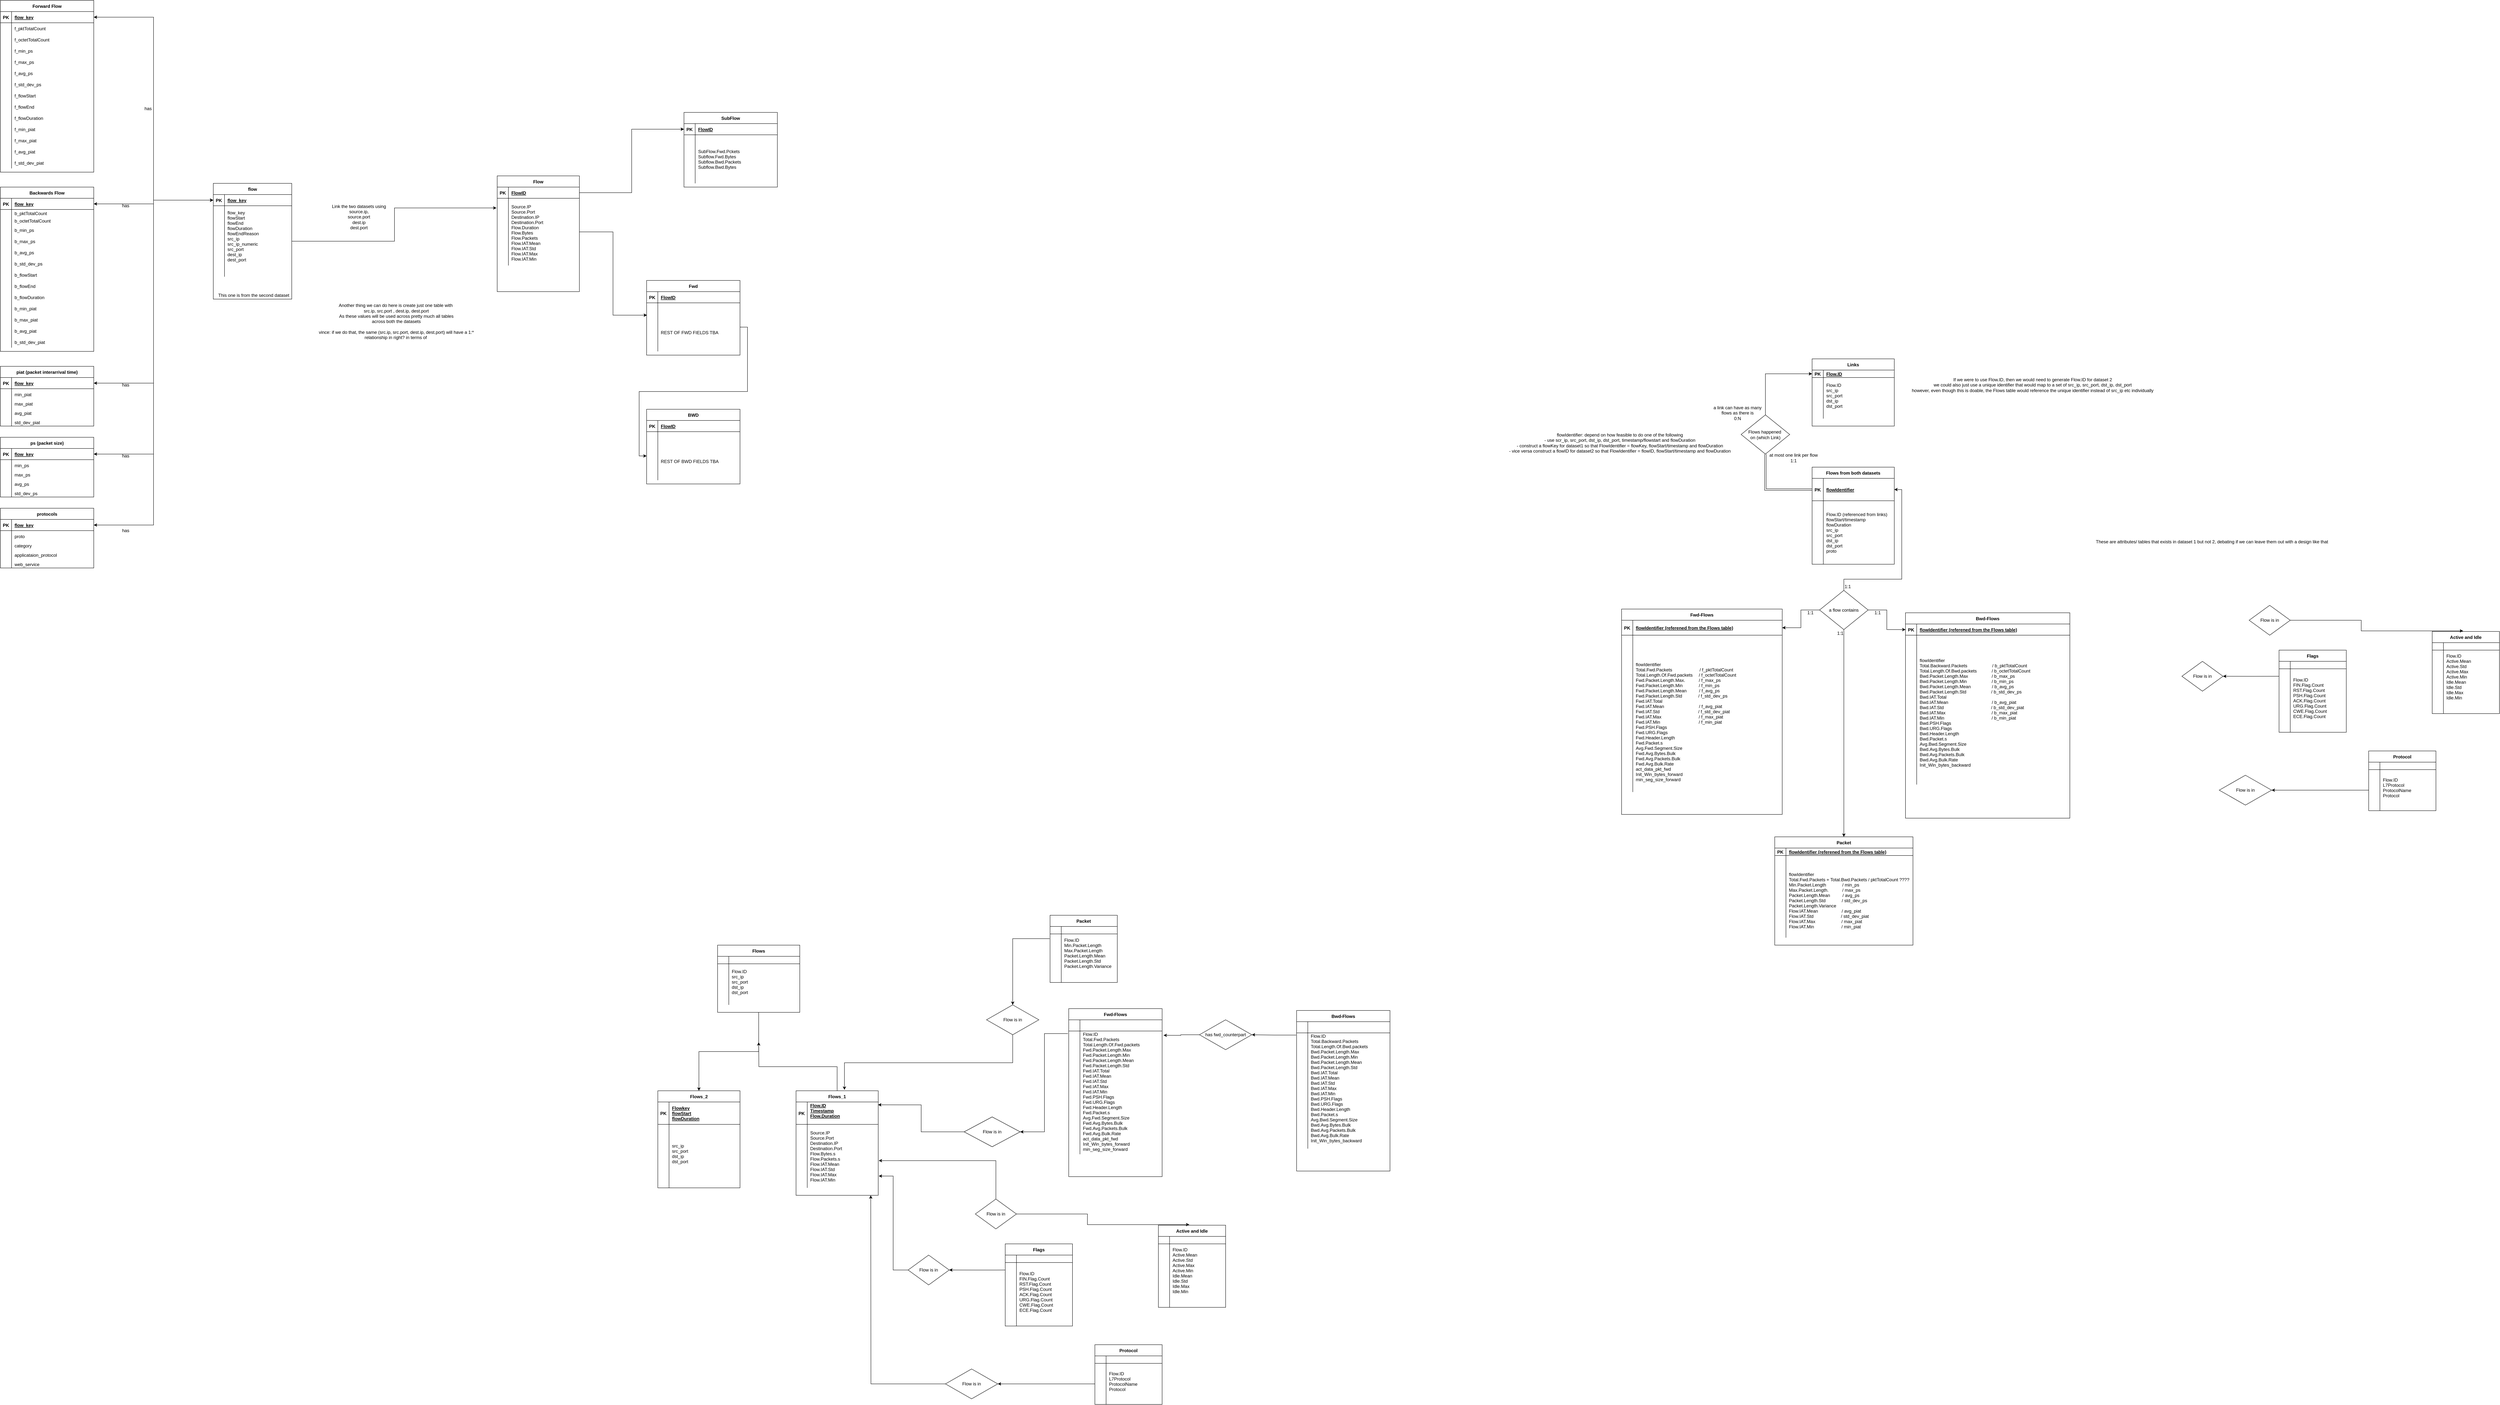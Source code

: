 <mxfile version="14.4.8" type="device"><diagram id="R2lEEEUBdFMjLlhIrx00" name="Page-1"><mxGraphModel dx="2460" dy="1484" grid="1" gridSize="10" guides="1" tooltips="1" connect="1" arrows="1" fold="1" page="1" pageScale="1" pageWidth="4000" pageHeight="4000" math="0" shadow="0" extFonts="Permanent Marker^https://fonts.googleapis.com/css?family=Permanent+Marker"><root><mxCell id="0"/><mxCell id="1" parent="0"/><mxCell id="C-vyLk0tnHw3VtMMgP7b-23" value="Flow" style="shape=table;startSize=30;container=1;collapsible=1;childLayout=tableLayout;fixedRows=1;rowLines=0;fontStyle=1;align=center;resizeLast=1;" parent="1" vertex="1"><mxGeometry x="1330" y="470" width="220" height="310" as="geometry"/></mxCell><mxCell id="C-vyLk0tnHw3VtMMgP7b-24" value="" style="shape=partialRectangle;collapsible=0;dropTarget=0;pointerEvents=0;fillColor=none;points=[[0,0.5],[1,0.5]];portConstraint=eastwest;top=0;left=0;right=0;bottom=1;" parent="C-vyLk0tnHw3VtMMgP7b-23" vertex="1"><mxGeometry y="30" width="220" height="30" as="geometry"/></mxCell><mxCell id="C-vyLk0tnHw3VtMMgP7b-25" value="PK" style="shape=partialRectangle;overflow=hidden;connectable=0;fillColor=none;top=0;left=0;bottom=0;right=0;fontStyle=1;" parent="C-vyLk0tnHw3VtMMgP7b-24" vertex="1"><mxGeometry width="30" height="30" as="geometry"/></mxCell><mxCell id="C-vyLk0tnHw3VtMMgP7b-26" value="FlowID" style="shape=partialRectangle;overflow=hidden;connectable=0;fillColor=none;top=0;left=0;bottom=0;right=0;align=left;spacingLeft=6;fontStyle=5;" parent="C-vyLk0tnHw3VtMMgP7b-24" vertex="1"><mxGeometry x="30" width="190" height="30" as="geometry"/></mxCell><mxCell id="C-vyLk0tnHw3VtMMgP7b-27" value="" style="shape=partialRectangle;collapsible=0;dropTarget=0;pointerEvents=0;fillColor=none;points=[[0,0.5],[1,0.5]];portConstraint=eastwest;top=0;left=0;right=0;bottom=0;" parent="C-vyLk0tnHw3VtMMgP7b-23" vertex="1"><mxGeometry y="60" width="220" height="180" as="geometry"/></mxCell><mxCell id="C-vyLk0tnHw3VtMMgP7b-28" value="" style="shape=partialRectangle;overflow=hidden;connectable=0;fillColor=none;top=0;left=0;bottom=0;right=0;" parent="C-vyLk0tnHw3VtMMgP7b-27" vertex="1"><mxGeometry width="30" height="180" as="geometry"/></mxCell><mxCell id="C-vyLk0tnHw3VtMMgP7b-29" value="&#10;Source.IP&#10;Source.Port&#10;Destination.IP&#10;Destination.Port&#10;Flow.Duration&#10;Flow.Bytes&#10;Flow.Packets&#10;Flow.IAT.Mean&#10;Flow.IAT.Std&#10;Flow.IAT.Max&#10;Flow.IAT.Min&#10;" style="shape=partialRectangle;overflow=hidden;connectable=0;fillColor=none;top=0;left=0;bottom=0;right=0;align=left;spacingLeft=6;" parent="C-vyLk0tnHw3VtMMgP7b-27" vertex="1"><mxGeometry x="30" width="190" height="180" as="geometry"/></mxCell><mxCell id="gjGM0tk5gOqs17T4WNx2-1" value="SubFlow" style="shape=table;startSize=30;container=1;collapsible=1;childLayout=tableLayout;fixedRows=1;rowLines=0;fontStyle=1;align=center;resizeLast=1;" parent="1" vertex="1"><mxGeometry x="1830" y="300" width="250" height="200" as="geometry"/></mxCell><mxCell id="gjGM0tk5gOqs17T4WNx2-2" value="" style="shape=partialRectangle;collapsible=0;dropTarget=0;pointerEvents=0;fillColor=none;points=[[0,0.5],[1,0.5]];portConstraint=eastwest;top=0;left=0;right=0;bottom=1;" parent="gjGM0tk5gOqs17T4WNx2-1" vertex="1"><mxGeometry y="30" width="250" height="30" as="geometry"/></mxCell><mxCell id="gjGM0tk5gOqs17T4WNx2-3" value="PK" style="shape=partialRectangle;overflow=hidden;connectable=0;fillColor=none;top=0;left=0;bottom=0;right=0;fontStyle=1;" parent="gjGM0tk5gOqs17T4WNx2-2" vertex="1"><mxGeometry width="30" height="30" as="geometry"/></mxCell><mxCell id="gjGM0tk5gOqs17T4WNx2-4" value="FlowID" style="shape=partialRectangle;overflow=hidden;connectable=0;fillColor=none;top=0;left=0;bottom=0;right=0;align=left;spacingLeft=6;fontStyle=5;" parent="gjGM0tk5gOqs17T4WNx2-2" vertex="1"><mxGeometry x="30" width="220" height="30" as="geometry"/></mxCell><mxCell id="gjGM0tk5gOqs17T4WNx2-5" value="" style="shape=partialRectangle;collapsible=0;dropTarget=0;pointerEvents=0;fillColor=none;points=[[0,0.5],[1,0.5]];portConstraint=eastwest;top=0;left=0;right=0;bottom=0;" parent="gjGM0tk5gOqs17T4WNx2-1" vertex="1"><mxGeometry y="60" width="250" height="130" as="geometry"/></mxCell><mxCell id="gjGM0tk5gOqs17T4WNx2-6" value="" style="shape=partialRectangle;overflow=hidden;connectable=0;fillColor=none;top=0;left=0;bottom=0;right=0;" parent="gjGM0tk5gOqs17T4WNx2-5" vertex="1"><mxGeometry width="30" height="130" as="geometry"/></mxCell><mxCell id="gjGM0tk5gOqs17T4WNx2-7" value="SubFlow.Fwd.Pckets&#10;Subflow.Fwd.Bytes&#10;Subflow.Bwd.Packets&#10;Subflow.Bwd.Bytes" style="shape=partialRectangle;overflow=hidden;connectable=0;fillColor=none;top=0;left=0;bottom=0;right=0;align=left;spacingLeft=6;" parent="gjGM0tk5gOqs17T4WNx2-5" vertex="1"><mxGeometry x="30" width="220" height="130" as="geometry"/></mxCell><mxCell id="gjGM0tk5gOqs17T4WNx2-8" style="edgeStyle=orthogonalEdgeStyle;rounded=0;orthogonalLoop=1;jettySize=auto;html=1;entryX=0;entryY=0.5;entryDx=0;entryDy=0;" parent="1" source="C-vyLk0tnHw3VtMMgP7b-24" target="gjGM0tk5gOqs17T4WNx2-2" edge="1"><mxGeometry relative="1" as="geometry"/></mxCell><mxCell id="gjGM0tk5gOqs17T4WNx2-9" value="Fwd" style="shape=table;startSize=30;container=1;collapsible=1;childLayout=tableLayout;fixedRows=1;rowLines=0;fontStyle=1;align=center;resizeLast=1;" parent="1" vertex="1"><mxGeometry x="1730" y="750" width="250" height="200" as="geometry"/></mxCell><mxCell id="gjGM0tk5gOqs17T4WNx2-10" value="" style="shape=partialRectangle;collapsible=0;dropTarget=0;pointerEvents=0;fillColor=none;points=[[0,0.5],[1,0.5]];portConstraint=eastwest;top=0;left=0;right=0;bottom=1;" parent="gjGM0tk5gOqs17T4WNx2-9" vertex="1"><mxGeometry y="30" width="250" height="30" as="geometry"/></mxCell><mxCell id="gjGM0tk5gOqs17T4WNx2-11" value="PK" style="shape=partialRectangle;overflow=hidden;connectable=0;fillColor=none;top=0;left=0;bottom=0;right=0;fontStyle=1;" parent="gjGM0tk5gOqs17T4WNx2-10" vertex="1"><mxGeometry width="30" height="30" as="geometry"/></mxCell><mxCell id="gjGM0tk5gOqs17T4WNx2-12" value="FlowID" style="shape=partialRectangle;overflow=hidden;connectable=0;fillColor=none;top=0;left=0;bottom=0;right=0;align=left;spacingLeft=6;fontStyle=5;" parent="gjGM0tk5gOqs17T4WNx2-10" vertex="1"><mxGeometry x="30" width="220" height="30" as="geometry"/></mxCell><mxCell id="gjGM0tk5gOqs17T4WNx2-13" value="" style="shape=partialRectangle;collapsible=0;dropTarget=0;pointerEvents=0;fillColor=none;points=[[0,0.5],[1,0.5]];portConstraint=eastwest;top=0;left=0;right=0;bottom=0;" parent="gjGM0tk5gOqs17T4WNx2-9" vertex="1"><mxGeometry y="60" width="250" height="130" as="geometry"/></mxCell><mxCell id="gjGM0tk5gOqs17T4WNx2-14" value="" style="shape=partialRectangle;overflow=hidden;connectable=0;fillColor=none;top=0;left=0;bottom=0;right=0;" parent="gjGM0tk5gOqs17T4WNx2-13" vertex="1"><mxGeometry width="30" height="130" as="geometry"/></mxCell><mxCell id="gjGM0tk5gOqs17T4WNx2-15" value="&#10;&#10;REST OF FWD FIELDS TBA" style="shape=partialRectangle;overflow=hidden;connectable=0;fillColor=none;top=0;left=0;bottom=0;right=0;align=left;spacingLeft=6;" parent="gjGM0tk5gOqs17T4WNx2-13" vertex="1"><mxGeometry x="30" width="220" height="130" as="geometry"/></mxCell><mxCell id="gjGM0tk5gOqs17T4WNx2-16" style="edgeStyle=orthogonalEdgeStyle;rounded=0;orthogonalLoop=1;jettySize=auto;html=1;exitX=1;exitY=0.5;exitDx=0;exitDy=0;entryX=0.004;entryY=0.254;entryDx=0;entryDy=0;entryPerimeter=0;" parent="1" source="C-vyLk0tnHw3VtMMgP7b-27" target="gjGM0tk5gOqs17T4WNx2-13" edge="1"><mxGeometry relative="1" as="geometry"/></mxCell><mxCell id="gjGM0tk5gOqs17T4WNx2-17" value="BWD" style="shape=table;startSize=30;container=1;collapsible=1;childLayout=tableLayout;fixedRows=1;rowLines=0;fontStyle=1;align=center;resizeLast=1;" parent="1" vertex="1"><mxGeometry x="1730" y="1095" width="250" height="200" as="geometry"/></mxCell><mxCell id="gjGM0tk5gOqs17T4WNx2-18" value="" style="shape=partialRectangle;collapsible=0;dropTarget=0;pointerEvents=0;fillColor=none;points=[[0,0.5],[1,0.5]];portConstraint=eastwest;top=0;left=0;right=0;bottom=1;" parent="gjGM0tk5gOqs17T4WNx2-17" vertex="1"><mxGeometry y="30" width="250" height="30" as="geometry"/></mxCell><mxCell id="gjGM0tk5gOqs17T4WNx2-19" value="PK" style="shape=partialRectangle;overflow=hidden;connectable=0;fillColor=none;top=0;left=0;bottom=0;right=0;fontStyle=1;" parent="gjGM0tk5gOqs17T4WNx2-18" vertex="1"><mxGeometry width="30" height="30" as="geometry"/></mxCell><mxCell id="gjGM0tk5gOqs17T4WNx2-20" value="FlowID" style="shape=partialRectangle;overflow=hidden;connectable=0;fillColor=none;top=0;left=0;bottom=0;right=0;align=left;spacingLeft=6;fontStyle=5;" parent="gjGM0tk5gOqs17T4WNx2-18" vertex="1"><mxGeometry x="30" width="220" height="30" as="geometry"/></mxCell><mxCell id="gjGM0tk5gOqs17T4WNx2-21" value="" style="shape=partialRectangle;collapsible=0;dropTarget=0;pointerEvents=0;fillColor=none;points=[[0,0.5],[1,0.5]];portConstraint=eastwest;top=0;left=0;right=0;bottom=0;" parent="gjGM0tk5gOqs17T4WNx2-17" vertex="1"><mxGeometry y="60" width="250" height="130" as="geometry"/></mxCell><mxCell id="gjGM0tk5gOqs17T4WNx2-22" value="" style="shape=partialRectangle;overflow=hidden;connectable=0;fillColor=none;top=0;left=0;bottom=0;right=0;" parent="gjGM0tk5gOqs17T4WNx2-21" vertex="1"><mxGeometry width="30" height="130" as="geometry"/></mxCell><mxCell id="gjGM0tk5gOqs17T4WNx2-23" value="&#10;&#10;REST OF BWD FIELDS TBA" style="shape=partialRectangle;overflow=hidden;connectable=0;fillColor=none;top=0;left=0;bottom=0;right=0;align=left;spacingLeft=6;" parent="gjGM0tk5gOqs17T4WNx2-21" vertex="1"><mxGeometry x="30" width="220" height="130" as="geometry"/></mxCell><mxCell id="gjGM0tk5gOqs17T4WNx2-24" style="edgeStyle=orthogonalEdgeStyle;rounded=0;orthogonalLoop=1;jettySize=auto;html=1;exitX=1;exitY=0.5;exitDx=0;exitDy=0;entryX=0;entryY=0.5;entryDx=0;entryDy=0;" parent="1" source="gjGM0tk5gOqs17T4WNx2-13" target="gjGM0tk5gOqs17T4WNx2-21" edge="1"><mxGeometry relative="1" as="geometry"/></mxCell><mxCell id="gjGM0tk5gOqs17T4WNx2-25" value="flow" style="shape=table;startSize=30;container=1;collapsible=1;childLayout=tableLayout;fixedRows=1;rowLines=0;fontStyle=1;align=center;resizeLast=1;" parent="1" vertex="1"><mxGeometry x="570" y="490" width="210" height="310" as="geometry"/></mxCell><mxCell id="gjGM0tk5gOqs17T4WNx2-26" value="" style="shape=partialRectangle;collapsible=0;dropTarget=0;pointerEvents=0;fillColor=none;top=0;left=0;bottom=1;right=0;points=[[0,0.5],[1,0.5]];portConstraint=eastwest;" parent="gjGM0tk5gOqs17T4WNx2-25" vertex="1"><mxGeometry y="30" width="210" height="30" as="geometry"/></mxCell><mxCell id="gjGM0tk5gOqs17T4WNx2-27" value="PK" style="shape=partialRectangle;connectable=0;fillColor=none;top=0;left=0;bottom=0;right=0;fontStyle=1;overflow=hidden;" parent="gjGM0tk5gOqs17T4WNx2-26" vertex="1"><mxGeometry width="30" height="30" as="geometry"/></mxCell><mxCell id="gjGM0tk5gOqs17T4WNx2-28" value="flow_key" style="shape=partialRectangle;connectable=0;fillColor=none;top=0;left=0;bottom=0;right=0;align=left;spacingLeft=6;fontStyle=5;overflow=hidden;" parent="gjGM0tk5gOqs17T4WNx2-26" vertex="1"><mxGeometry x="30" width="180" height="30" as="geometry"/></mxCell><mxCell id="gjGM0tk5gOqs17T4WNx2-29" value="" style="shape=partialRectangle;collapsible=0;dropTarget=0;pointerEvents=0;fillColor=none;top=0;left=0;bottom=0;right=0;points=[[0,0.5],[1,0.5]];portConstraint=eastwest;" parent="gjGM0tk5gOqs17T4WNx2-25" vertex="1"><mxGeometry y="60" width="210" height="190" as="geometry"/></mxCell><mxCell id="gjGM0tk5gOqs17T4WNx2-30" value="" style="shape=partialRectangle;connectable=0;fillColor=none;top=0;left=0;bottom=0;right=0;editable=1;overflow=hidden;" parent="gjGM0tk5gOqs17T4WNx2-29" vertex="1"><mxGeometry width="30" height="190" as="geometry"/></mxCell><mxCell id="gjGM0tk5gOqs17T4WNx2-31" value="flow_key&#10;flowStart&#10;flowEnd&#10;flowDuration&#10;flowEndReason&#10;src_ip&#10;src_ip_numeric&#10;src_port&#10;dest_ip&#10;dest_port&#10;&#10;" style="shape=partialRectangle;connectable=0;fillColor=none;top=0;left=0;bottom=0;right=0;align=left;spacingLeft=6;overflow=hidden;" parent="gjGM0tk5gOqs17T4WNx2-29" vertex="1"><mxGeometry x="30" width="180" height="190" as="geometry"/></mxCell><mxCell id="gjGM0tk5gOqs17T4WNx2-44" value="This one is from the second dataset&amp;nbsp;" style="text;html=1;strokeColor=none;fillColor=none;align=center;verticalAlign=middle;whiteSpace=wrap;rounded=0;" parent="1" vertex="1"><mxGeometry x="580" y="780" width="200" height="20" as="geometry"/></mxCell><mxCell id="gjGM0tk5gOqs17T4WNx2-46" style="edgeStyle=orthogonalEdgeStyle;rounded=0;orthogonalLoop=1;jettySize=auto;html=1;exitX=1;exitY=0.5;exitDx=0;exitDy=0;entryX=-0.009;entryY=0.144;entryDx=0;entryDy=0;entryPerimeter=0;" parent="1" source="gjGM0tk5gOqs17T4WNx2-29" target="C-vyLk0tnHw3VtMMgP7b-27" edge="1"><mxGeometry relative="1" as="geometry"/></mxCell><mxCell id="gjGM0tk5gOqs17T4WNx2-47" value="Link the two datasets using source.ip,&lt;br&gt;source.port&lt;br&gt;dest.ip&lt;br&gt;dest.port" style="text;html=1;strokeColor=none;fillColor=none;align=center;verticalAlign=middle;whiteSpace=wrap;rounded=0;" parent="1" vertex="1"><mxGeometry x="860" y="520" width="200" height="120" as="geometry"/></mxCell><mxCell id="gjGM0tk5gOqs17T4WNx2-91" style="edgeStyle=orthogonalEdgeStyle;rounded=0;orthogonalLoop=1;jettySize=auto;html=1;exitX=1;exitY=0.5;exitDx=0;exitDy=0;entryX=0;entryY=0.5;entryDx=0;entryDy=0;" parent="1" source="gjGM0tk5gOqs17T4WNx2-49" target="gjGM0tk5gOqs17T4WNx2-26" edge="1"><mxGeometry relative="1" as="geometry"/></mxCell><mxCell id="gjGM0tk5gOqs17T4WNx2-92" value="Another thing we can do here is create just one table with&amp;nbsp;&lt;br&gt;src.ip, src.port , dest.ip, dest.port&lt;br&gt;As these values will be used across pretty much all tables&lt;br&gt;across both the datasets&lt;br&gt;&lt;br&gt;vince: if we do that, the same (src.ip, src.port, dest.ip, dest.port) will have a 1:* relationship in right? in terms of&amp;nbsp;" style="text;html=1;strokeColor=none;fillColor=none;align=center;verticalAlign=middle;whiteSpace=wrap;rounded=0;" parent="1" vertex="1"><mxGeometry x="830" y="740" width="460" height="240" as="geometry"/></mxCell><mxCell id="UeCXJsunEI8REGFRv4Gf-2" style="edgeStyle=orthogonalEdgeStyle;rounded=0;orthogonalLoop=1;jettySize=auto;html=1;exitX=1;exitY=0.5;exitDx=0;exitDy=0;entryX=0;entryY=0.5;entryDx=0;entryDy=0;" parent="1" source="gjGM0tk5gOqs17T4WNx2-95" target="gjGM0tk5gOqs17T4WNx2-26" edge="1"><mxGeometry relative="1" as="geometry"/></mxCell><mxCell id="UeCXJsunEI8REGFRv4Gf-3" style="edgeStyle=orthogonalEdgeStyle;rounded=0;orthogonalLoop=1;jettySize=auto;html=1;entryX=1;entryY=0.5;entryDx=0;entryDy=0;" parent="1" source="gjGM0tk5gOqs17T4WNx2-26" target="gjGM0tk5gOqs17T4WNx2-49" edge="1"><mxGeometry relative="1" as="geometry"/></mxCell><mxCell id="UeCXJsunEI8REGFRv4Gf-4" style="edgeStyle=orthogonalEdgeStyle;rounded=0;orthogonalLoop=1;jettySize=auto;html=1;entryX=1;entryY=0.5;entryDx=0;entryDy=0;" parent="1" source="gjGM0tk5gOqs17T4WNx2-26" target="gjGM0tk5gOqs17T4WNx2-95" edge="1"><mxGeometry relative="1" as="geometry"/></mxCell><mxCell id="UeCXJsunEI8REGFRv4Gf-5" value="has" style="text;html=1;align=center;verticalAlign=middle;resizable=0;points=[];autosize=1;" parent="1" vertex="1"><mxGeometry x="380" y="280" width="30" height="20" as="geometry"/></mxCell><mxCell id="UeCXJsunEI8REGFRv4Gf-6" value="has" style="text;html=1;align=center;verticalAlign=middle;resizable=0;points=[];autosize=1;" parent="1" vertex="1"><mxGeometry x="320" y="540" width="30" height="20" as="geometry"/></mxCell><mxCell id="gjGM0tk5gOqs17T4WNx2-48" value="Forward Flow" style="shape=table;startSize=30;container=1;collapsible=1;childLayout=tableLayout;fixedRows=1;rowLines=0;fontStyle=1;align=center;resizeLast=1;" parent="1" vertex="1"><mxGeometry width="250" height="460" as="geometry"/></mxCell><mxCell id="gjGM0tk5gOqs17T4WNx2-49" value="" style="shape=partialRectangle;collapsible=0;dropTarget=0;pointerEvents=0;fillColor=none;points=[[0,0.5],[1,0.5]];portConstraint=eastwest;top=0;left=0;right=0;bottom=1;" parent="gjGM0tk5gOqs17T4WNx2-48" vertex="1"><mxGeometry y="30" width="250" height="30" as="geometry"/></mxCell><mxCell id="gjGM0tk5gOqs17T4WNx2-50" value="PK" style="shape=partialRectangle;overflow=hidden;connectable=0;fillColor=none;top=0;left=0;bottom=0;right=0;fontStyle=1;" parent="gjGM0tk5gOqs17T4WNx2-49" vertex="1"><mxGeometry width="30" height="30" as="geometry"/></mxCell><mxCell id="gjGM0tk5gOqs17T4WNx2-51" value="flow_key" style="shape=partialRectangle;overflow=hidden;connectable=0;fillColor=none;top=0;left=0;bottom=0;right=0;align=left;spacingLeft=6;fontStyle=5;" parent="gjGM0tk5gOqs17T4WNx2-49" vertex="1"><mxGeometry x="30" width="220" height="30" as="geometry"/></mxCell><mxCell id="gjGM0tk5gOqs17T4WNx2-52" value="" style="shape=partialRectangle;collapsible=0;dropTarget=0;pointerEvents=0;fillColor=none;points=[[0,0.5],[1,0.5]];portConstraint=eastwest;top=0;left=0;right=0;bottom=0;" parent="gjGM0tk5gOqs17T4WNx2-48" vertex="1"><mxGeometry y="60" width="250" height="30" as="geometry"/></mxCell><mxCell id="gjGM0tk5gOqs17T4WNx2-53" value="" style="shape=partialRectangle;overflow=hidden;connectable=0;fillColor=none;top=0;left=0;bottom=0;right=0;" parent="gjGM0tk5gOqs17T4WNx2-52" vertex="1"><mxGeometry width="30" height="30" as="geometry"/></mxCell><mxCell id="gjGM0tk5gOqs17T4WNx2-54" value="f_pktTotalCount" style="shape=partialRectangle;overflow=hidden;connectable=0;fillColor=none;top=0;left=0;bottom=0;right=0;align=left;spacingLeft=6;" parent="gjGM0tk5gOqs17T4WNx2-52" vertex="1"><mxGeometry x="30" width="220" height="30" as="geometry"/></mxCell><mxCell id="gjGM0tk5gOqs17T4WNx2-55" value="" style="shape=partialRectangle;collapsible=0;dropTarget=0;pointerEvents=0;fillColor=none;top=0;left=0;bottom=0;right=0;points=[[0,0.5],[1,0.5]];portConstraint=eastwest;" parent="gjGM0tk5gOqs17T4WNx2-48" vertex="1"><mxGeometry y="90" width="250" height="30" as="geometry"/></mxCell><mxCell id="gjGM0tk5gOqs17T4WNx2-56" value="" style="shape=partialRectangle;connectable=0;fillColor=none;top=0;left=0;bottom=0;right=0;editable=1;overflow=hidden;" parent="gjGM0tk5gOqs17T4WNx2-55" vertex="1"><mxGeometry width="30" height="30" as="geometry"/></mxCell><mxCell id="gjGM0tk5gOqs17T4WNx2-57" value="f_octetTotalCount" style="shape=partialRectangle;connectable=0;fillColor=none;top=0;left=0;bottom=0;right=0;align=left;spacingLeft=6;overflow=hidden;" parent="gjGM0tk5gOqs17T4WNx2-55" vertex="1"><mxGeometry x="30" width="220" height="30" as="geometry"/></mxCell><mxCell id="gjGM0tk5gOqs17T4WNx2-58" value="" style="shape=partialRectangle;collapsible=0;dropTarget=0;pointerEvents=0;fillColor=none;top=0;left=0;bottom=0;right=0;points=[[0,0.5],[1,0.5]];portConstraint=eastwest;" parent="gjGM0tk5gOqs17T4WNx2-48" vertex="1"><mxGeometry y="120" width="250" height="30" as="geometry"/></mxCell><mxCell id="gjGM0tk5gOqs17T4WNx2-59" value="" style="shape=partialRectangle;connectable=0;fillColor=none;top=0;left=0;bottom=0;right=0;editable=1;overflow=hidden;" parent="gjGM0tk5gOqs17T4WNx2-58" vertex="1"><mxGeometry width="30" height="30" as="geometry"/></mxCell><mxCell id="gjGM0tk5gOqs17T4WNx2-60" value="f_min_ps" style="shape=partialRectangle;connectable=0;fillColor=none;top=0;left=0;bottom=0;right=0;align=left;spacingLeft=6;overflow=hidden;" parent="gjGM0tk5gOqs17T4WNx2-58" vertex="1"><mxGeometry x="30" width="220" height="30" as="geometry"/></mxCell><mxCell id="gjGM0tk5gOqs17T4WNx2-61" value="" style="shape=partialRectangle;collapsible=0;dropTarget=0;pointerEvents=0;fillColor=none;top=0;left=0;bottom=0;right=0;points=[[0,0.5],[1,0.5]];portConstraint=eastwest;" parent="gjGM0tk5gOqs17T4WNx2-48" vertex="1"><mxGeometry y="150" width="250" height="30" as="geometry"/></mxCell><mxCell id="gjGM0tk5gOqs17T4WNx2-62" value="" style="shape=partialRectangle;connectable=0;fillColor=none;top=0;left=0;bottom=0;right=0;editable=1;overflow=hidden;" parent="gjGM0tk5gOqs17T4WNx2-61" vertex="1"><mxGeometry width="30" height="30" as="geometry"/></mxCell><mxCell id="gjGM0tk5gOqs17T4WNx2-63" value="f_max_ps" style="shape=partialRectangle;connectable=0;fillColor=none;top=0;left=0;bottom=0;right=0;align=left;spacingLeft=6;overflow=hidden;" parent="gjGM0tk5gOqs17T4WNx2-61" vertex="1"><mxGeometry x="30" width="220" height="30" as="geometry"/></mxCell><mxCell id="gjGM0tk5gOqs17T4WNx2-64" value="" style="shape=partialRectangle;collapsible=0;dropTarget=0;pointerEvents=0;fillColor=none;top=0;left=0;bottom=0;right=0;points=[[0,0.5],[1,0.5]];portConstraint=eastwest;" parent="gjGM0tk5gOqs17T4WNx2-48" vertex="1"><mxGeometry y="180" width="250" height="30" as="geometry"/></mxCell><mxCell id="gjGM0tk5gOqs17T4WNx2-65" value="" style="shape=partialRectangle;connectable=0;fillColor=none;top=0;left=0;bottom=0;right=0;editable=1;overflow=hidden;" parent="gjGM0tk5gOqs17T4WNx2-64" vertex="1"><mxGeometry width="30" height="30" as="geometry"/></mxCell><mxCell id="gjGM0tk5gOqs17T4WNx2-66" value="f_avg_ps" style="shape=partialRectangle;connectable=0;fillColor=none;top=0;left=0;bottom=0;right=0;align=left;spacingLeft=6;overflow=hidden;" parent="gjGM0tk5gOqs17T4WNx2-64" vertex="1"><mxGeometry x="30" width="220" height="30" as="geometry"/></mxCell><mxCell id="gjGM0tk5gOqs17T4WNx2-67" value="" style="shape=partialRectangle;collapsible=0;dropTarget=0;pointerEvents=0;fillColor=none;top=0;left=0;bottom=0;right=0;points=[[0,0.5],[1,0.5]];portConstraint=eastwest;" parent="gjGM0tk5gOqs17T4WNx2-48" vertex="1"><mxGeometry y="210" width="250" height="30" as="geometry"/></mxCell><mxCell id="gjGM0tk5gOqs17T4WNx2-68" value="" style="shape=partialRectangle;connectable=0;fillColor=none;top=0;left=0;bottom=0;right=0;editable=1;overflow=hidden;" parent="gjGM0tk5gOqs17T4WNx2-67" vertex="1"><mxGeometry width="30" height="30" as="geometry"/></mxCell><mxCell id="gjGM0tk5gOqs17T4WNx2-69" value="f_std_dev_ps" style="shape=partialRectangle;connectable=0;fillColor=none;top=0;left=0;bottom=0;right=0;align=left;spacingLeft=6;overflow=hidden;" parent="gjGM0tk5gOqs17T4WNx2-67" vertex="1"><mxGeometry x="30" width="220" height="30" as="geometry"/></mxCell><mxCell id="gjGM0tk5gOqs17T4WNx2-70" value="" style="shape=partialRectangle;collapsible=0;dropTarget=0;pointerEvents=0;fillColor=none;top=0;left=0;bottom=0;right=0;points=[[0,0.5],[1,0.5]];portConstraint=eastwest;" parent="gjGM0tk5gOqs17T4WNx2-48" vertex="1"><mxGeometry y="240" width="250" height="30" as="geometry"/></mxCell><mxCell id="gjGM0tk5gOqs17T4WNx2-71" value="" style="shape=partialRectangle;connectable=0;fillColor=none;top=0;left=0;bottom=0;right=0;editable=1;overflow=hidden;" parent="gjGM0tk5gOqs17T4WNx2-70" vertex="1"><mxGeometry width="30" height="30" as="geometry"/></mxCell><mxCell id="gjGM0tk5gOqs17T4WNx2-72" value="f_flowStart" style="shape=partialRectangle;connectable=0;fillColor=none;top=0;left=0;bottom=0;right=0;align=left;spacingLeft=6;overflow=hidden;" parent="gjGM0tk5gOqs17T4WNx2-70" vertex="1"><mxGeometry x="30" width="220" height="30" as="geometry"/></mxCell><mxCell id="gjGM0tk5gOqs17T4WNx2-73" value="" style="shape=partialRectangle;collapsible=0;dropTarget=0;pointerEvents=0;fillColor=none;top=0;left=0;bottom=0;right=0;points=[[0,0.5],[1,0.5]];portConstraint=eastwest;" parent="gjGM0tk5gOqs17T4WNx2-48" vertex="1"><mxGeometry y="270" width="250" height="30" as="geometry"/></mxCell><mxCell id="gjGM0tk5gOqs17T4WNx2-74" value="" style="shape=partialRectangle;connectable=0;fillColor=none;top=0;left=0;bottom=0;right=0;editable=1;overflow=hidden;" parent="gjGM0tk5gOqs17T4WNx2-73" vertex="1"><mxGeometry width="30" height="30" as="geometry"/></mxCell><mxCell id="gjGM0tk5gOqs17T4WNx2-75" value="f_flowEnd" style="shape=partialRectangle;connectable=0;fillColor=none;top=0;left=0;bottom=0;right=0;align=left;spacingLeft=6;overflow=hidden;" parent="gjGM0tk5gOqs17T4WNx2-73" vertex="1"><mxGeometry x="30" width="220" height="30" as="geometry"/></mxCell><mxCell id="gjGM0tk5gOqs17T4WNx2-76" value="" style="shape=partialRectangle;collapsible=0;dropTarget=0;pointerEvents=0;fillColor=none;top=0;left=0;bottom=0;right=0;points=[[0,0.5],[1,0.5]];portConstraint=eastwest;" parent="gjGM0tk5gOqs17T4WNx2-48" vertex="1"><mxGeometry y="300" width="250" height="30" as="geometry"/></mxCell><mxCell id="gjGM0tk5gOqs17T4WNx2-77" value="" style="shape=partialRectangle;connectable=0;fillColor=none;top=0;left=0;bottom=0;right=0;editable=1;overflow=hidden;" parent="gjGM0tk5gOqs17T4WNx2-76" vertex="1"><mxGeometry width="30" height="30" as="geometry"/></mxCell><mxCell id="gjGM0tk5gOqs17T4WNx2-78" value="f_flowDuration" style="shape=partialRectangle;connectable=0;fillColor=none;top=0;left=0;bottom=0;right=0;align=left;spacingLeft=6;overflow=hidden;" parent="gjGM0tk5gOqs17T4WNx2-76" vertex="1"><mxGeometry x="30" width="220" height="30" as="geometry"/></mxCell><mxCell id="gjGM0tk5gOqs17T4WNx2-79" value="" style="shape=partialRectangle;collapsible=0;dropTarget=0;pointerEvents=0;fillColor=none;top=0;left=0;bottom=0;right=0;points=[[0,0.5],[1,0.5]];portConstraint=eastwest;" parent="gjGM0tk5gOqs17T4WNx2-48" vertex="1"><mxGeometry y="330" width="250" height="30" as="geometry"/></mxCell><mxCell id="gjGM0tk5gOqs17T4WNx2-80" value="" style="shape=partialRectangle;connectable=0;fillColor=none;top=0;left=0;bottom=0;right=0;editable=1;overflow=hidden;" parent="gjGM0tk5gOqs17T4WNx2-79" vertex="1"><mxGeometry width="30" height="30" as="geometry"/></mxCell><mxCell id="gjGM0tk5gOqs17T4WNx2-81" value="f_min_piat" style="shape=partialRectangle;connectable=0;fillColor=none;top=0;left=0;bottom=0;right=0;align=left;spacingLeft=6;overflow=hidden;" parent="gjGM0tk5gOqs17T4WNx2-79" vertex="1"><mxGeometry x="30" width="220" height="30" as="geometry"/></mxCell><mxCell id="gjGM0tk5gOqs17T4WNx2-82" value="" style="shape=partialRectangle;collapsible=0;dropTarget=0;pointerEvents=0;fillColor=none;top=0;left=0;bottom=0;right=0;points=[[0,0.5],[1,0.5]];portConstraint=eastwest;" parent="gjGM0tk5gOqs17T4WNx2-48" vertex="1"><mxGeometry y="360" width="250" height="30" as="geometry"/></mxCell><mxCell id="gjGM0tk5gOqs17T4WNx2-83" value="" style="shape=partialRectangle;connectable=0;fillColor=none;top=0;left=0;bottom=0;right=0;editable=1;overflow=hidden;" parent="gjGM0tk5gOqs17T4WNx2-82" vertex="1"><mxGeometry width="30" height="30" as="geometry"/></mxCell><mxCell id="gjGM0tk5gOqs17T4WNx2-84" value="f_max_piat" style="shape=partialRectangle;connectable=0;fillColor=none;top=0;left=0;bottom=0;right=0;align=left;spacingLeft=6;overflow=hidden;" parent="gjGM0tk5gOqs17T4WNx2-82" vertex="1"><mxGeometry x="30" width="220" height="30" as="geometry"/></mxCell><mxCell id="gjGM0tk5gOqs17T4WNx2-85" value="" style="shape=partialRectangle;collapsible=0;dropTarget=0;pointerEvents=0;fillColor=none;top=0;left=0;bottom=0;right=0;points=[[0,0.5],[1,0.5]];portConstraint=eastwest;" parent="gjGM0tk5gOqs17T4WNx2-48" vertex="1"><mxGeometry y="390" width="250" height="30" as="geometry"/></mxCell><mxCell id="gjGM0tk5gOqs17T4WNx2-86" value="" style="shape=partialRectangle;connectable=0;fillColor=none;top=0;left=0;bottom=0;right=0;editable=1;overflow=hidden;" parent="gjGM0tk5gOqs17T4WNx2-85" vertex="1"><mxGeometry width="30" height="30" as="geometry"/></mxCell><mxCell id="gjGM0tk5gOqs17T4WNx2-87" value="f_avg_piat" style="shape=partialRectangle;connectable=0;fillColor=none;top=0;left=0;bottom=0;right=0;align=left;spacingLeft=6;overflow=hidden;" parent="gjGM0tk5gOqs17T4WNx2-85" vertex="1"><mxGeometry x="30" width="220" height="30" as="geometry"/></mxCell><mxCell id="gjGM0tk5gOqs17T4WNx2-88" value="" style="shape=partialRectangle;collapsible=0;dropTarget=0;pointerEvents=0;fillColor=none;top=0;left=0;bottom=0;right=0;points=[[0,0.5],[1,0.5]];portConstraint=eastwest;" parent="gjGM0tk5gOqs17T4WNx2-48" vertex="1"><mxGeometry y="420" width="250" height="30" as="geometry"/></mxCell><mxCell id="gjGM0tk5gOqs17T4WNx2-89" value="" style="shape=partialRectangle;connectable=0;fillColor=none;top=0;left=0;bottom=0;right=0;editable=1;overflow=hidden;" parent="gjGM0tk5gOqs17T4WNx2-88" vertex="1"><mxGeometry width="30" height="30" as="geometry"/></mxCell><mxCell id="gjGM0tk5gOqs17T4WNx2-90" value="f_std_dev_piat" style="shape=partialRectangle;connectable=0;fillColor=none;top=0;left=0;bottom=0;right=0;align=left;spacingLeft=6;overflow=hidden;" parent="gjGM0tk5gOqs17T4WNx2-88" vertex="1"><mxGeometry x="30" width="220" height="30" as="geometry"/></mxCell><mxCell id="gjGM0tk5gOqs17T4WNx2-94" value="Backwards Flow" style="shape=table;startSize=30;container=1;collapsible=1;childLayout=tableLayout;fixedRows=1;rowLines=0;fontStyle=1;align=center;resizeLast=1;" parent="1" vertex="1"><mxGeometry y="500" width="250" height="440" as="geometry"/></mxCell><mxCell id="gjGM0tk5gOqs17T4WNx2-95" value="" style="shape=partialRectangle;collapsible=0;dropTarget=0;pointerEvents=0;fillColor=none;points=[[0,0.5],[1,0.5]];portConstraint=eastwest;top=0;left=0;right=0;bottom=1;" parent="gjGM0tk5gOqs17T4WNx2-94" vertex="1"><mxGeometry y="30" width="250" height="30" as="geometry"/></mxCell><mxCell id="gjGM0tk5gOqs17T4WNx2-96" value="PK" style="shape=partialRectangle;overflow=hidden;connectable=0;fillColor=none;top=0;left=0;bottom=0;right=0;fontStyle=1;" parent="gjGM0tk5gOqs17T4WNx2-95" vertex="1"><mxGeometry width="30" height="30" as="geometry"/></mxCell><mxCell id="gjGM0tk5gOqs17T4WNx2-97" value="flow_key" style="shape=partialRectangle;overflow=hidden;connectable=0;fillColor=none;top=0;left=0;bottom=0;right=0;align=left;spacingLeft=6;fontStyle=5;" parent="gjGM0tk5gOqs17T4WNx2-95" vertex="1"><mxGeometry x="30" width="220" height="30" as="geometry"/></mxCell><mxCell id="gjGM0tk5gOqs17T4WNx2-98" value="" style="shape=partialRectangle;collapsible=0;dropTarget=0;pointerEvents=0;fillColor=none;points=[[0,0.5],[1,0.5]];portConstraint=eastwest;top=0;left=0;right=0;bottom=0;" parent="gjGM0tk5gOqs17T4WNx2-94" vertex="1"><mxGeometry y="60" width="250" height="20" as="geometry"/></mxCell><mxCell id="gjGM0tk5gOqs17T4WNx2-99" value="" style="shape=partialRectangle;overflow=hidden;connectable=0;fillColor=none;top=0;left=0;bottom=0;right=0;" parent="gjGM0tk5gOqs17T4WNx2-98" vertex="1"><mxGeometry width="30" height="20" as="geometry"/></mxCell><mxCell id="gjGM0tk5gOqs17T4WNx2-100" value="b_pktTotalCount" style="shape=partialRectangle;overflow=hidden;connectable=0;fillColor=none;top=0;left=0;bottom=0;right=0;align=left;spacingLeft=6;" parent="gjGM0tk5gOqs17T4WNx2-98" vertex="1"><mxGeometry x="30" width="220" height="20" as="geometry"/></mxCell><mxCell id="gjGM0tk5gOqs17T4WNx2-101" value="" style="shape=partialRectangle;collapsible=0;dropTarget=0;pointerEvents=0;fillColor=none;top=0;left=0;bottom=0;right=0;points=[[0,0.5],[1,0.5]];portConstraint=eastwest;" parent="gjGM0tk5gOqs17T4WNx2-94" vertex="1"><mxGeometry y="80" width="250" height="20" as="geometry"/></mxCell><mxCell id="gjGM0tk5gOqs17T4WNx2-102" value="" style="shape=partialRectangle;connectable=0;fillColor=none;top=0;left=0;bottom=0;right=0;editable=1;overflow=hidden;" parent="gjGM0tk5gOqs17T4WNx2-101" vertex="1"><mxGeometry width="30" height="20" as="geometry"/></mxCell><mxCell id="gjGM0tk5gOqs17T4WNx2-103" value="b_octetTotalCount" style="shape=partialRectangle;connectable=0;fillColor=none;top=0;left=0;bottom=0;right=0;align=left;spacingLeft=6;overflow=hidden;" parent="gjGM0tk5gOqs17T4WNx2-101" vertex="1"><mxGeometry x="30" width="220" height="20" as="geometry"/></mxCell><mxCell id="gjGM0tk5gOqs17T4WNx2-104" value="" style="shape=partialRectangle;collapsible=0;dropTarget=0;pointerEvents=0;fillColor=none;top=0;left=0;bottom=0;right=0;points=[[0,0.5],[1,0.5]];portConstraint=eastwest;" parent="gjGM0tk5gOqs17T4WNx2-94" vertex="1"><mxGeometry y="100" width="250" height="30" as="geometry"/></mxCell><mxCell id="gjGM0tk5gOqs17T4WNx2-105" value="" style="shape=partialRectangle;connectable=0;fillColor=none;top=0;left=0;bottom=0;right=0;editable=1;overflow=hidden;" parent="gjGM0tk5gOqs17T4WNx2-104" vertex="1"><mxGeometry width="30" height="30" as="geometry"/></mxCell><mxCell id="gjGM0tk5gOqs17T4WNx2-106" value="b_min_ps" style="shape=partialRectangle;connectable=0;fillColor=none;top=0;left=0;bottom=0;right=0;align=left;spacingLeft=6;overflow=hidden;" parent="gjGM0tk5gOqs17T4WNx2-104" vertex="1"><mxGeometry x="30" width="220" height="30" as="geometry"/></mxCell><mxCell id="gjGM0tk5gOqs17T4WNx2-107" value="" style="shape=partialRectangle;collapsible=0;dropTarget=0;pointerEvents=0;fillColor=none;top=0;left=0;bottom=0;right=0;points=[[0,0.5],[1,0.5]];portConstraint=eastwest;" parent="gjGM0tk5gOqs17T4WNx2-94" vertex="1"><mxGeometry y="130" width="250" height="30" as="geometry"/></mxCell><mxCell id="gjGM0tk5gOqs17T4WNx2-108" value="" style="shape=partialRectangle;connectable=0;fillColor=none;top=0;left=0;bottom=0;right=0;editable=1;overflow=hidden;" parent="gjGM0tk5gOqs17T4WNx2-107" vertex="1"><mxGeometry width="30" height="30" as="geometry"/></mxCell><mxCell id="gjGM0tk5gOqs17T4WNx2-109" value="b_max_ps" style="shape=partialRectangle;connectable=0;fillColor=none;top=0;left=0;bottom=0;right=0;align=left;spacingLeft=6;overflow=hidden;" parent="gjGM0tk5gOqs17T4WNx2-107" vertex="1"><mxGeometry x="30" width="220" height="30" as="geometry"/></mxCell><mxCell id="gjGM0tk5gOqs17T4WNx2-110" value="" style="shape=partialRectangle;collapsible=0;dropTarget=0;pointerEvents=0;fillColor=none;top=0;left=0;bottom=0;right=0;points=[[0,0.5],[1,0.5]];portConstraint=eastwest;" parent="gjGM0tk5gOqs17T4WNx2-94" vertex="1"><mxGeometry y="160" width="250" height="30" as="geometry"/></mxCell><mxCell id="gjGM0tk5gOqs17T4WNx2-111" value="" style="shape=partialRectangle;connectable=0;fillColor=none;top=0;left=0;bottom=0;right=0;editable=1;overflow=hidden;" parent="gjGM0tk5gOqs17T4WNx2-110" vertex="1"><mxGeometry width="30" height="30" as="geometry"/></mxCell><mxCell id="gjGM0tk5gOqs17T4WNx2-112" value="b_avg_ps" style="shape=partialRectangle;connectable=0;fillColor=none;top=0;left=0;bottom=0;right=0;align=left;spacingLeft=6;overflow=hidden;" parent="gjGM0tk5gOqs17T4WNx2-110" vertex="1"><mxGeometry x="30" width="220" height="30" as="geometry"/></mxCell><mxCell id="gjGM0tk5gOqs17T4WNx2-113" value="" style="shape=partialRectangle;collapsible=0;dropTarget=0;pointerEvents=0;fillColor=none;top=0;left=0;bottom=0;right=0;points=[[0,0.5],[1,0.5]];portConstraint=eastwest;" parent="gjGM0tk5gOqs17T4WNx2-94" vertex="1"><mxGeometry y="190" width="250" height="30" as="geometry"/></mxCell><mxCell id="gjGM0tk5gOqs17T4WNx2-114" value="" style="shape=partialRectangle;connectable=0;fillColor=none;top=0;left=0;bottom=0;right=0;editable=1;overflow=hidden;" parent="gjGM0tk5gOqs17T4WNx2-113" vertex="1"><mxGeometry width="30" height="30" as="geometry"/></mxCell><mxCell id="gjGM0tk5gOqs17T4WNx2-115" value="b_std_dev_ps" style="shape=partialRectangle;connectable=0;fillColor=none;top=0;left=0;bottom=0;right=0;align=left;spacingLeft=6;overflow=hidden;" parent="gjGM0tk5gOqs17T4WNx2-113" vertex="1"><mxGeometry x="30" width="220" height="30" as="geometry"/></mxCell><mxCell id="gjGM0tk5gOqs17T4WNx2-116" value="" style="shape=partialRectangle;collapsible=0;dropTarget=0;pointerEvents=0;fillColor=none;top=0;left=0;bottom=0;right=0;points=[[0,0.5],[1,0.5]];portConstraint=eastwest;" parent="gjGM0tk5gOqs17T4WNx2-94" vertex="1"><mxGeometry y="220" width="250" height="30" as="geometry"/></mxCell><mxCell id="gjGM0tk5gOqs17T4WNx2-117" value="" style="shape=partialRectangle;connectable=0;fillColor=none;top=0;left=0;bottom=0;right=0;editable=1;overflow=hidden;" parent="gjGM0tk5gOqs17T4WNx2-116" vertex="1"><mxGeometry width="30" height="30" as="geometry"/></mxCell><mxCell id="gjGM0tk5gOqs17T4WNx2-118" value="b_flowStart" style="shape=partialRectangle;connectable=0;fillColor=none;top=0;left=0;bottom=0;right=0;align=left;spacingLeft=6;overflow=hidden;" parent="gjGM0tk5gOqs17T4WNx2-116" vertex="1"><mxGeometry x="30" width="220" height="30" as="geometry"/></mxCell><mxCell id="gjGM0tk5gOqs17T4WNx2-119" value="" style="shape=partialRectangle;collapsible=0;dropTarget=0;pointerEvents=0;fillColor=none;top=0;left=0;bottom=0;right=0;points=[[0,0.5],[1,0.5]];portConstraint=eastwest;" parent="gjGM0tk5gOqs17T4WNx2-94" vertex="1"><mxGeometry y="250" width="250" height="30" as="geometry"/></mxCell><mxCell id="gjGM0tk5gOqs17T4WNx2-120" value="" style="shape=partialRectangle;connectable=0;fillColor=none;top=0;left=0;bottom=0;right=0;editable=1;overflow=hidden;" parent="gjGM0tk5gOqs17T4WNx2-119" vertex="1"><mxGeometry width="30" height="30" as="geometry"/></mxCell><mxCell id="gjGM0tk5gOqs17T4WNx2-121" value="b_flowEnd" style="shape=partialRectangle;connectable=0;fillColor=none;top=0;left=0;bottom=0;right=0;align=left;spacingLeft=6;overflow=hidden;" parent="gjGM0tk5gOqs17T4WNx2-119" vertex="1"><mxGeometry x="30" width="220" height="30" as="geometry"/></mxCell><mxCell id="gjGM0tk5gOqs17T4WNx2-122" value="" style="shape=partialRectangle;collapsible=0;dropTarget=0;pointerEvents=0;fillColor=none;top=0;left=0;bottom=0;right=0;points=[[0,0.5],[1,0.5]];portConstraint=eastwest;" parent="gjGM0tk5gOqs17T4WNx2-94" vertex="1"><mxGeometry y="280" width="250" height="30" as="geometry"/></mxCell><mxCell id="gjGM0tk5gOqs17T4WNx2-123" value="" style="shape=partialRectangle;connectable=0;fillColor=none;top=0;left=0;bottom=0;right=0;editable=1;overflow=hidden;" parent="gjGM0tk5gOqs17T4WNx2-122" vertex="1"><mxGeometry width="30" height="30" as="geometry"/></mxCell><mxCell id="gjGM0tk5gOqs17T4WNx2-124" value="b_flowDuration" style="shape=partialRectangle;connectable=0;fillColor=none;top=0;left=0;bottom=0;right=0;align=left;spacingLeft=6;overflow=hidden;" parent="gjGM0tk5gOqs17T4WNx2-122" vertex="1"><mxGeometry x="30" width="220" height="30" as="geometry"/></mxCell><mxCell id="gjGM0tk5gOqs17T4WNx2-125" value="" style="shape=partialRectangle;collapsible=0;dropTarget=0;pointerEvents=0;fillColor=none;top=0;left=0;bottom=0;right=0;points=[[0,0.5],[1,0.5]];portConstraint=eastwest;" parent="gjGM0tk5gOqs17T4WNx2-94" vertex="1"><mxGeometry y="310" width="250" height="30" as="geometry"/></mxCell><mxCell id="gjGM0tk5gOqs17T4WNx2-126" value="" style="shape=partialRectangle;connectable=0;fillColor=none;top=0;left=0;bottom=0;right=0;editable=1;overflow=hidden;" parent="gjGM0tk5gOqs17T4WNx2-125" vertex="1"><mxGeometry width="30" height="30" as="geometry"/></mxCell><mxCell id="gjGM0tk5gOqs17T4WNx2-127" value="b_min_piat" style="shape=partialRectangle;connectable=0;fillColor=none;top=0;left=0;bottom=0;right=0;align=left;spacingLeft=6;overflow=hidden;" parent="gjGM0tk5gOqs17T4WNx2-125" vertex="1"><mxGeometry x="30" width="220" height="30" as="geometry"/></mxCell><mxCell id="gjGM0tk5gOqs17T4WNx2-128" value="" style="shape=partialRectangle;collapsible=0;dropTarget=0;pointerEvents=0;fillColor=none;top=0;left=0;bottom=0;right=0;points=[[0,0.5],[1,0.5]];portConstraint=eastwest;" parent="gjGM0tk5gOqs17T4WNx2-94" vertex="1"><mxGeometry y="340" width="250" height="30" as="geometry"/></mxCell><mxCell id="gjGM0tk5gOqs17T4WNx2-129" value="" style="shape=partialRectangle;connectable=0;fillColor=none;top=0;left=0;bottom=0;right=0;editable=1;overflow=hidden;" parent="gjGM0tk5gOqs17T4WNx2-128" vertex="1"><mxGeometry width="30" height="30" as="geometry"/></mxCell><mxCell id="gjGM0tk5gOqs17T4WNx2-130" value="b_max_piat" style="shape=partialRectangle;connectable=0;fillColor=none;top=0;left=0;bottom=0;right=0;align=left;spacingLeft=6;overflow=hidden;" parent="gjGM0tk5gOqs17T4WNx2-128" vertex="1"><mxGeometry x="30" width="220" height="30" as="geometry"/></mxCell><mxCell id="gjGM0tk5gOqs17T4WNx2-131" value="" style="shape=partialRectangle;collapsible=0;dropTarget=0;pointerEvents=0;fillColor=none;top=0;left=0;bottom=0;right=0;points=[[0,0.5],[1,0.5]];portConstraint=eastwest;" parent="gjGM0tk5gOqs17T4WNx2-94" vertex="1"><mxGeometry y="370" width="250" height="30" as="geometry"/></mxCell><mxCell id="gjGM0tk5gOqs17T4WNx2-132" value="" style="shape=partialRectangle;connectable=0;fillColor=none;top=0;left=0;bottom=0;right=0;editable=1;overflow=hidden;" parent="gjGM0tk5gOqs17T4WNx2-131" vertex="1"><mxGeometry width="30" height="30" as="geometry"/></mxCell><mxCell id="gjGM0tk5gOqs17T4WNx2-133" value="b_avg_piat" style="shape=partialRectangle;connectable=0;fillColor=none;top=0;left=0;bottom=0;right=0;align=left;spacingLeft=6;overflow=hidden;" parent="gjGM0tk5gOqs17T4WNx2-131" vertex="1"><mxGeometry x="30" width="220" height="30" as="geometry"/></mxCell><mxCell id="gjGM0tk5gOqs17T4WNx2-134" value="" style="shape=partialRectangle;collapsible=0;dropTarget=0;pointerEvents=0;fillColor=none;top=0;left=0;bottom=0;right=0;points=[[0,0.5],[1,0.5]];portConstraint=eastwest;" parent="gjGM0tk5gOqs17T4WNx2-94" vertex="1"><mxGeometry y="400" width="250" height="30" as="geometry"/></mxCell><mxCell id="gjGM0tk5gOqs17T4WNx2-135" value="" style="shape=partialRectangle;connectable=0;fillColor=none;top=0;left=0;bottom=0;right=0;editable=1;overflow=hidden;" parent="gjGM0tk5gOqs17T4WNx2-134" vertex="1"><mxGeometry width="30" height="30" as="geometry"/></mxCell><mxCell id="gjGM0tk5gOqs17T4WNx2-136" value="b_std_dev_piat" style="shape=partialRectangle;connectable=0;fillColor=none;top=0;left=0;bottom=0;right=0;align=left;spacingLeft=6;overflow=hidden;" parent="gjGM0tk5gOqs17T4WNx2-134" vertex="1"><mxGeometry x="30" width="220" height="30" as="geometry"/></mxCell><mxCell id="UeCXJsunEI8REGFRv4Gf-9" value="piat (packet interarrival time)" style="shape=table;startSize=30;container=1;collapsible=1;childLayout=tableLayout;fixedRows=1;rowLines=0;fontStyle=1;align=center;resizeLast=1;" parent="1" vertex="1"><mxGeometry y="980" width="250" height="160" as="geometry"/></mxCell><mxCell id="UeCXJsunEI8REGFRv4Gf-10" value="" style="shape=partialRectangle;collapsible=0;dropTarget=0;pointerEvents=0;fillColor=none;points=[[0,0.5],[1,0.5]];portConstraint=eastwest;top=0;left=0;right=0;bottom=1;" parent="UeCXJsunEI8REGFRv4Gf-9" vertex="1"><mxGeometry y="30" width="250" height="30" as="geometry"/></mxCell><mxCell id="UeCXJsunEI8REGFRv4Gf-11" value="PK" style="shape=partialRectangle;overflow=hidden;connectable=0;fillColor=none;top=0;left=0;bottom=0;right=0;fontStyle=1;" parent="UeCXJsunEI8REGFRv4Gf-10" vertex="1"><mxGeometry width="30" height="30" as="geometry"/></mxCell><mxCell id="UeCXJsunEI8REGFRv4Gf-12" value="flow_key" style="shape=partialRectangle;overflow=hidden;connectable=0;fillColor=none;top=0;left=0;bottom=0;right=0;align=left;spacingLeft=6;fontStyle=5;" parent="UeCXJsunEI8REGFRv4Gf-10" vertex="1"><mxGeometry x="30" width="220" height="30" as="geometry"/></mxCell><mxCell id="UeCXJsunEI8REGFRv4Gf-13" value="" style="shape=partialRectangle;collapsible=0;dropTarget=0;pointerEvents=0;fillColor=none;points=[[0,0.5],[1,0.5]];portConstraint=eastwest;top=0;left=0;right=0;bottom=0;" parent="UeCXJsunEI8REGFRv4Gf-9" vertex="1"><mxGeometry y="60" width="250" height="30" as="geometry"/></mxCell><mxCell id="UeCXJsunEI8REGFRv4Gf-14" value="" style="shape=partialRectangle;overflow=hidden;connectable=0;fillColor=none;top=0;left=0;bottom=0;right=0;" parent="UeCXJsunEI8REGFRv4Gf-13" vertex="1"><mxGeometry width="30" height="30" as="geometry"/></mxCell><mxCell id="UeCXJsunEI8REGFRv4Gf-15" value="min_piat" style="shape=partialRectangle;overflow=hidden;connectable=0;fillColor=none;top=0;left=0;bottom=0;right=0;align=left;spacingLeft=6;" parent="UeCXJsunEI8REGFRv4Gf-13" vertex="1"><mxGeometry x="30" width="220" height="30" as="geometry"/></mxCell><mxCell id="UeCXJsunEI8REGFRv4Gf-16" value="" style="shape=partialRectangle;collapsible=0;dropTarget=0;pointerEvents=0;fillColor=none;top=0;left=0;bottom=0;right=0;points=[[0,0.5],[1,0.5]];portConstraint=eastwest;" parent="UeCXJsunEI8REGFRv4Gf-9" vertex="1"><mxGeometry y="90" width="250" height="20" as="geometry"/></mxCell><mxCell id="UeCXJsunEI8REGFRv4Gf-17" value="" style="shape=partialRectangle;connectable=0;fillColor=none;top=0;left=0;bottom=0;right=0;editable=1;overflow=hidden;" parent="UeCXJsunEI8REGFRv4Gf-16" vertex="1"><mxGeometry width="30" height="20" as="geometry"/></mxCell><mxCell id="UeCXJsunEI8REGFRv4Gf-18" value="max_piat" style="shape=partialRectangle;connectable=0;fillColor=none;top=0;left=0;bottom=0;right=0;align=left;spacingLeft=6;overflow=hidden;" parent="UeCXJsunEI8REGFRv4Gf-16" vertex="1"><mxGeometry x="30" width="220" height="20" as="geometry"/></mxCell><mxCell id="UeCXJsunEI8REGFRv4Gf-19" value="" style="shape=partialRectangle;collapsible=0;dropTarget=0;pointerEvents=0;fillColor=none;top=0;left=0;bottom=0;right=0;points=[[0,0.5],[1,0.5]];portConstraint=eastwest;" parent="UeCXJsunEI8REGFRv4Gf-9" vertex="1"><mxGeometry y="110" width="250" height="30" as="geometry"/></mxCell><mxCell id="UeCXJsunEI8REGFRv4Gf-20" value="" style="shape=partialRectangle;connectable=0;fillColor=none;top=0;left=0;bottom=0;right=0;editable=1;overflow=hidden;" parent="UeCXJsunEI8REGFRv4Gf-19" vertex="1"><mxGeometry width="30" height="30" as="geometry"/></mxCell><mxCell id="UeCXJsunEI8REGFRv4Gf-21" value="avg_piat" style="shape=partialRectangle;connectable=0;fillColor=none;top=0;left=0;bottom=0;right=0;align=left;spacingLeft=6;overflow=hidden;" parent="UeCXJsunEI8REGFRv4Gf-19" vertex="1"><mxGeometry x="30" width="220" height="30" as="geometry"/></mxCell><mxCell id="UeCXJsunEI8REGFRv4Gf-22" value="" style="shape=partialRectangle;collapsible=0;dropTarget=0;pointerEvents=0;fillColor=none;top=0;left=0;bottom=0;right=0;points=[[0,0.5],[1,0.5]];portConstraint=eastwest;" parent="UeCXJsunEI8REGFRv4Gf-9" vertex="1"><mxGeometry y="140" width="250" height="20" as="geometry"/></mxCell><mxCell id="UeCXJsunEI8REGFRv4Gf-23" value="" style="shape=partialRectangle;connectable=0;fillColor=none;top=0;left=0;bottom=0;right=0;editable=1;overflow=hidden;" parent="UeCXJsunEI8REGFRv4Gf-22" vertex="1"><mxGeometry width="30" height="20" as="geometry"/></mxCell><mxCell id="UeCXJsunEI8REGFRv4Gf-24" value="std_dev_piat" style="shape=partialRectangle;connectable=0;fillColor=none;top=0;left=0;bottom=0;right=0;align=left;spacingLeft=6;overflow=hidden;" parent="UeCXJsunEI8REGFRv4Gf-22" vertex="1"><mxGeometry x="30" width="220" height="20" as="geometry"/></mxCell><mxCell id="UeCXJsunEI8REGFRv4Gf-54" value="ps (packet size)" style="shape=table;startSize=30;container=1;collapsible=1;childLayout=tableLayout;fixedRows=1;rowLines=0;fontStyle=1;align=center;resizeLast=1;" parent="1" vertex="1"><mxGeometry y="1170" width="250" height="160" as="geometry"/></mxCell><mxCell id="UeCXJsunEI8REGFRv4Gf-55" value="" style="shape=partialRectangle;collapsible=0;dropTarget=0;pointerEvents=0;fillColor=none;points=[[0,0.5],[1,0.5]];portConstraint=eastwest;top=0;left=0;right=0;bottom=1;" parent="UeCXJsunEI8REGFRv4Gf-54" vertex="1"><mxGeometry y="30" width="250" height="30" as="geometry"/></mxCell><mxCell id="UeCXJsunEI8REGFRv4Gf-56" value="PK" style="shape=partialRectangle;overflow=hidden;connectable=0;fillColor=none;top=0;left=0;bottom=0;right=0;fontStyle=1;" parent="UeCXJsunEI8REGFRv4Gf-55" vertex="1"><mxGeometry width="30" height="30" as="geometry"/></mxCell><mxCell id="UeCXJsunEI8REGFRv4Gf-57" value="flow_key" style="shape=partialRectangle;overflow=hidden;connectable=0;fillColor=none;top=0;left=0;bottom=0;right=0;align=left;spacingLeft=6;fontStyle=5;" parent="UeCXJsunEI8REGFRv4Gf-55" vertex="1"><mxGeometry x="30" width="220" height="30" as="geometry"/></mxCell><mxCell id="UeCXJsunEI8REGFRv4Gf-58" value="" style="shape=partialRectangle;collapsible=0;dropTarget=0;pointerEvents=0;fillColor=none;points=[[0,0.5],[1,0.5]];portConstraint=eastwest;top=0;left=0;right=0;bottom=0;" parent="UeCXJsunEI8REGFRv4Gf-54" vertex="1"><mxGeometry y="60" width="250" height="30" as="geometry"/></mxCell><mxCell id="UeCXJsunEI8REGFRv4Gf-59" value="" style="shape=partialRectangle;overflow=hidden;connectable=0;fillColor=none;top=0;left=0;bottom=0;right=0;" parent="UeCXJsunEI8REGFRv4Gf-58" vertex="1"><mxGeometry width="30" height="30" as="geometry"/></mxCell><mxCell id="UeCXJsunEI8REGFRv4Gf-60" value="min_ps" style="shape=partialRectangle;overflow=hidden;connectable=0;fillColor=none;top=0;left=0;bottom=0;right=0;align=left;spacingLeft=6;" parent="UeCXJsunEI8REGFRv4Gf-58" vertex="1"><mxGeometry x="30" width="220" height="30" as="geometry"/></mxCell><mxCell id="UeCXJsunEI8REGFRv4Gf-61" value="" style="shape=partialRectangle;collapsible=0;dropTarget=0;pointerEvents=0;fillColor=none;top=0;left=0;bottom=0;right=0;points=[[0,0.5],[1,0.5]];portConstraint=eastwest;" parent="UeCXJsunEI8REGFRv4Gf-54" vertex="1"><mxGeometry y="90" width="250" height="20" as="geometry"/></mxCell><mxCell id="UeCXJsunEI8REGFRv4Gf-62" value="" style="shape=partialRectangle;connectable=0;fillColor=none;top=0;left=0;bottom=0;right=0;editable=1;overflow=hidden;" parent="UeCXJsunEI8REGFRv4Gf-61" vertex="1"><mxGeometry width="30" height="20" as="geometry"/></mxCell><mxCell id="UeCXJsunEI8REGFRv4Gf-63" value="max_ps" style="shape=partialRectangle;connectable=0;fillColor=none;top=0;left=0;bottom=0;right=0;align=left;spacingLeft=6;overflow=hidden;" parent="UeCXJsunEI8REGFRv4Gf-61" vertex="1"><mxGeometry x="30" width="220" height="20" as="geometry"/></mxCell><mxCell id="UeCXJsunEI8REGFRv4Gf-64" value="" style="shape=partialRectangle;collapsible=0;dropTarget=0;pointerEvents=0;fillColor=none;top=0;left=0;bottom=0;right=0;points=[[0,0.5],[1,0.5]];portConstraint=eastwest;" parent="UeCXJsunEI8REGFRv4Gf-54" vertex="1"><mxGeometry y="110" width="250" height="30" as="geometry"/></mxCell><mxCell id="UeCXJsunEI8REGFRv4Gf-65" value="" style="shape=partialRectangle;connectable=0;fillColor=none;top=0;left=0;bottom=0;right=0;editable=1;overflow=hidden;" parent="UeCXJsunEI8REGFRv4Gf-64" vertex="1"><mxGeometry width="30" height="30" as="geometry"/></mxCell><mxCell id="UeCXJsunEI8REGFRv4Gf-66" value="avg_ps" style="shape=partialRectangle;connectable=0;fillColor=none;top=0;left=0;bottom=0;right=0;align=left;spacingLeft=6;overflow=hidden;" parent="UeCXJsunEI8REGFRv4Gf-64" vertex="1"><mxGeometry x="30" width="220" height="30" as="geometry"/></mxCell><mxCell id="UeCXJsunEI8REGFRv4Gf-67" value="" style="shape=partialRectangle;collapsible=0;dropTarget=0;pointerEvents=0;fillColor=none;top=0;left=0;bottom=0;right=0;points=[[0,0.5],[1,0.5]];portConstraint=eastwest;" parent="UeCXJsunEI8REGFRv4Gf-54" vertex="1"><mxGeometry y="140" width="250" height="20" as="geometry"/></mxCell><mxCell id="UeCXJsunEI8REGFRv4Gf-68" value="" style="shape=partialRectangle;connectable=0;fillColor=none;top=0;left=0;bottom=0;right=0;editable=1;overflow=hidden;" parent="UeCXJsunEI8REGFRv4Gf-67" vertex="1"><mxGeometry width="30" height="20" as="geometry"/></mxCell><mxCell id="UeCXJsunEI8REGFRv4Gf-69" value="std_dev_ps" style="shape=partialRectangle;connectable=0;fillColor=none;top=0;left=0;bottom=0;right=0;align=left;spacingLeft=6;overflow=hidden;" parent="UeCXJsunEI8REGFRv4Gf-67" vertex="1"><mxGeometry x="30" width="220" height="20" as="geometry"/></mxCell><mxCell id="UeCXJsunEI8REGFRv4Gf-71" value="protocols" style="shape=table;startSize=30;container=1;collapsible=1;childLayout=tableLayout;fixedRows=1;rowLines=0;fontStyle=1;align=center;resizeLast=1;" parent="1" vertex="1"><mxGeometry y="1360" width="250" height="160" as="geometry"/></mxCell><mxCell id="UeCXJsunEI8REGFRv4Gf-72" value="" style="shape=partialRectangle;collapsible=0;dropTarget=0;pointerEvents=0;fillColor=none;points=[[0,0.5],[1,0.5]];portConstraint=eastwest;top=0;left=0;right=0;bottom=1;" parent="UeCXJsunEI8REGFRv4Gf-71" vertex="1"><mxGeometry y="30" width="250" height="30" as="geometry"/></mxCell><mxCell id="UeCXJsunEI8REGFRv4Gf-73" value="PK" style="shape=partialRectangle;overflow=hidden;connectable=0;fillColor=none;top=0;left=0;bottom=0;right=0;fontStyle=1;" parent="UeCXJsunEI8REGFRv4Gf-72" vertex="1"><mxGeometry width="30" height="30" as="geometry"/></mxCell><mxCell id="UeCXJsunEI8REGFRv4Gf-74" value="flow_key" style="shape=partialRectangle;overflow=hidden;connectable=0;fillColor=none;top=0;left=0;bottom=0;right=0;align=left;spacingLeft=6;fontStyle=5;" parent="UeCXJsunEI8REGFRv4Gf-72" vertex="1"><mxGeometry x="30" width="220" height="30" as="geometry"/></mxCell><mxCell id="UeCXJsunEI8REGFRv4Gf-75" value="" style="shape=partialRectangle;collapsible=0;dropTarget=0;pointerEvents=0;fillColor=none;points=[[0,0.5],[1,0.5]];portConstraint=eastwest;top=0;left=0;right=0;bottom=0;" parent="UeCXJsunEI8REGFRv4Gf-71" vertex="1"><mxGeometry y="60" width="250" height="30" as="geometry"/></mxCell><mxCell id="UeCXJsunEI8REGFRv4Gf-76" value="" style="shape=partialRectangle;overflow=hidden;connectable=0;fillColor=none;top=0;left=0;bottom=0;right=0;" parent="UeCXJsunEI8REGFRv4Gf-75" vertex="1"><mxGeometry width="30" height="30" as="geometry"/></mxCell><mxCell id="UeCXJsunEI8REGFRv4Gf-77" value="proto" style="shape=partialRectangle;overflow=hidden;connectable=0;fillColor=none;top=0;left=0;bottom=0;right=0;align=left;spacingLeft=6;" parent="UeCXJsunEI8REGFRv4Gf-75" vertex="1"><mxGeometry x="30" width="220" height="30" as="geometry"/></mxCell><mxCell id="UeCXJsunEI8REGFRv4Gf-78" value="" style="shape=partialRectangle;collapsible=0;dropTarget=0;pointerEvents=0;fillColor=none;top=0;left=0;bottom=0;right=0;points=[[0,0.5],[1,0.5]];portConstraint=eastwest;" parent="UeCXJsunEI8REGFRv4Gf-71" vertex="1"><mxGeometry y="90" width="250" height="20" as="geometry"/></mxCell><mxCell id="UeCXJsunEI8REGFRv4Gf-79" value="" style="shape=partialRectangle;connectable=0;fillColor=none;top=0;left=0;bottom=0;right=0;editable=1;overflow=hidden;" parent="UeCXJsunEI8REGFRv4Gf-78" vertex="1"><mxGeometry width="30" height="20" as="geometry"/></mxCell><mxCell id="UeCXJsunEI8REGFRv4Gf-80" value="category" style="shape=partialRectangle;connectable=0;fillColor=none;top=0;left=0;bottom=0;right=0;align=left;spacingLeft=6;overflow=hidden;" parent="UeCXJsunEI8REGFRv4Gf-78" vertex="1"><mxGeometry x="30" width="220" height="20" as="geometry"/></mxCell><mxCell id="UeCXJsunEI8REGFRv4Gf-81" value="" style="shape=partialRectangle;collapsible=0;dropTarget=0;pointerEvents=0;fillColor=none;top=0;left=0;bottom=0;right=0;points=[[0,0.5],[1,0.5]];portConstraint=eastwest;" parent="UeCXJsunEI8REGFRv4Gf-71" vertex="1"><mxGeometry y="110" width="250" height="30" as="geometry"/></mxCell><mxCell id="UeCXJsunEI8REGFRv4Gf-82" value="" style="shape=partialRectangle;connectable=0;fillColor=none;top=0;left=0;bottom=0;right=0;editable=1;overflow=hidden;" parent="UeCXJsunEI8REGFRv4Gf-81" vertex="1"><mxGeometry width="30" height="30" as="geometry"/></mxCell><mxCell id="UeCXJsunEI8REGFRv4Gf-83" value="applicataion_protocol" style="shape=partialRectangle;connectable=0;fillColor=none;top=0;left=0;bottom=0;right=0;align=left;spacingLeft=6;overflow=hidden;" parent="UeCXJsunEI8REGFRv4Gf-81" vertex="1"><mxGeometry x="30" width="220" height="30" as="geometry"/></mxCell><mxCell id="UeCXJsunEI8REGFRv4Gf-84" value="" style="shape=partialRectangle;collapsible=0;dropTarget=0;pointerEvents=0;fillColor=none;top=0;left=0;bottom=0;right=0;points=[[0,0.5],[1,0.5]];portConstraint=eastwest;" parent="UeCXJsunEI8REGFRv4Gf-71" vertex="1"><mxGeometry y="140" width="250" height="20" as="geometry"/></mxCell><mxCell id="UeCXJsunEI8REGFRv4Gf-85" value="" style="shape=partialRectangle;connectable=0;fillColor=none;top=0;left=0;bottom=0;right=0;editable=1;overflow=hidden;" parent="UeCXJsunEI8REGFRv4Gf-84" vertex="1"><mxGeometry width="30" height="20" as="geometry"/></mxCell><mxCell id="UeCXJsunEI8REGFRv4Gf-86" value="web_service" style="shape=partialRectangle;connectable=0;fillColor=none;top=0;left=0;bottom=0;right=0;align=left;spacingLeft=6;overflow=hidden;" parent="UeCXJsunEI8REGFRv4Gf-84" vertex="1"><mxGeometry x="30" width="220" height="20" as="geometry"/></mxCell><mxCell id="UeCXJsunEI8REGFRv4Gf-87" style="edgeStyle=orthogonalEdgeStyle;rounded=0;orthogonalLoop=1;jettySize=auto;html=1;exitX=1;exitY=0.5;exitDx=0;exitDy=0;entryX=0;entryY=0.5;entryDx=0;entryDy=0;" parent="1" source="UeCXJsunEI8REGFRv4Gf-10" target="gjGM0tk5gOqs17T4WNx2-26" edge="1"><mxGeometry relative="1" as="geometry"/></mxCell><mxCell id="UeCXJsunEI8REGFRv4Gf-88" style="edgeStyle=orthogonalEdgeStyle;rounded=0;orthogonalLoop=1;jettySize=auto;html=1;entryX=1;entryY=0.5;entryDx=0;entryDy=0;" parent="1" source="gjGM0tk5gOqs17T4WNx2-26" target="UeCXJsunEI8REGFRv4Gf-10" edge="1"><mxGeometry relative="1" as="geometry"/></mxCell><mxCell id="UeCXJsunEI8REGFRv4Gf-89" style="edgeStyle=orthogonalEdgeStyle;rounded=0;orthogonalLoop=1;jettySize=auto;html=1;exitX=1;exitY=0.5;exitDx=0;exitDy=0;entryX=0;entryY=0.5;entryDx=0;entryDy=0;" parent="1" source="UeCXJsunEI8REGFRv4Gf-55" target="gjGM0tk5gOqs17T4WNx2-26" edge="1"><mxGeometry relative="1" as="geometry"/></mxCell><mxCell id="UeCXJsunEI8REGFRv4Gf-90" style="edgeStyle=orthogonalEdgeStyle;rounded=0;orthogonalLoop=1;jettySize=auto;html=1;entryX=1;entryY=0.5;entryDx=0;entryDy=0;" parent="1" source="gjGM0tk5gOqs17T4WNx2-26" target="UeCXJsunEI8REGFRv4Gf-55" edge="1"><mxGeometry relative="1" as="geometry"/></mxCell><mxCell id="UeCXJsunEI8REGFRv4Gf-91" style="edgeStyle=orthogonalEdgeStyle;rounded=0;orthogonalLoop=1;jettySize=auto;html=1;exitX=1;exitY=0.5;exitDx=0;exitDy=0;entryX=0;entryY=0.5;entryDx=0;entryDy=0;" parent="1" source="UeCXJsunEI8REGFRv4Gf-72" target="gjGM0tk5gOqs17T4WNx2-26" edge="1"><mxGeometry relative="1" as="geometry"/></mxCell><mxCell id="UeCXJsunEI8REGFRv4Gf-92" style="edgeStyle=orthogonalEdgeStyle;rounded=0;orthogonalLoop=1;jettySize=auto;html=1;entryX=1;entryY=0.5;entryDx=0;entryDy=0;" parent="1" source="gjGM0tk5gOqs17T4WNx2-26" target="UeCXJsunEI8REGFRv4Gf-72" edge="1"><mxGeometry relative="1" as="geometry"/></mxCell><mxCell id="UeCXJsunEI8REGFRv4Gf-93" value="has" style="text;html=1;align=center;verticalAlign=middle;resizable=0;points=[];autosize=1;" parent="1" vertex="1"><mxGeometry x="320" y="1020" width="30" height="20" as="geometry"/></mxCell><mxCell id="UeCXJsunEI8REGFRv4Gf-94" value="has" style="text;html=1;align=center;verticalAlign=middle;resizable=0;points=[];autosize=1;" parent="1" vertex="1"><mxGeometry x="320" y="1210" width="30" height="20" as="geometry"/></mxCell><mxCell id="UeCXJsunEI8REGFRv4Gf-95" value="has" style="text;html=1;align=center;verticalAlign=middle;resizable=0;points=[];autosize=1;" parent="1" vertex="1"><mxGeometry x="320" y="1410" width="30" height="20" as="geometry"/></mxCell><mxCell id="y3Ju2bdHyTuVJVe210he-90" style="edgeStyle=orthogonalEdgeStyle;rounded=0;orthogonalLoop=1;jettySize=auto;html=1;exitX=0.5;exitY=0;exitDx=0;exitDy=0;" parent="1" source="y3Ju2bdHyTuVJVe210he-1" edge="1"><mxGeometry relative="1" as="geometry"><mxPoint x="2030" y="2790" as="targetPoint"/></mxGeometry></mxCell><mxCell id="y3Ju2bdHyTuVJVe210he-1" value="Flows_1" style="shape=table;startSize=30;container=1;collapsible=1;childLayout=tableLayout;fixedRows=1;rowLines=0;fontStyle=1;align=center;resizeLast=1;" parent="1" vertex="1"><mxGeometry x="2130" y="2920" width="220" height="280" as="geometry"/></mxCell><mxCell id="y3Ju2bdHyTuVJVe210he-2" value="" style="shape=partialRectangle;collapsible=0;dropTarget=0;pointerEvents=0;fillColor=none;points=[[0,0.5],[1,0.5]];portConstraint=eastwest;top=0;left=0;right=0;bottom=1;" parent="y3Ju2bdHyTuVJVe210he-1" vertex="1"><mxGeometry y="30" width="220" height="60" as="geometry"/></mxCell><mxCell id="y3Ju2bdHyTuVJVe210he-3" value="PK" style="shape=partialRectangle;overflow=hidden;connectable=0;fillColor=none;top=0;left=0;bottom=0;right=0;fontStyle=1;" parent="y3Ju2bdHyTuVJVe210he-2" vertex="1"><mxGeometry width="30" height="60" as="geometry"/></mxCell><mxCell id="y3Ju2bdHyTuVJVe210he-4" value="Flow.ID&#10;Timestamp&#10;Flow.Duration&#10;" style="shape=partialRectangle;overflow=hidden;connectable=0;fillColor=none;top=0;left=0;bottom=0;right=0;align=left;spacingLeft=6;fontStyle=5;" parent="y3Ju2bdHyTuVJVe210he-2" vertex="1"><mxGeometry x="30" width="190" height="60" as="geometry"/></mxCell><mxCell id="y3Ju2bdHyTuVJVe210he-5" value="" style="shape=partialRectangle;collapsible=0;dropTarget=0;pointerEvents=0;fillColor=none;points=[[0,0.5],[1,0.5]];portConstraint=eastwest;top=0;left=0;right=0;bottom=0;" parent="y3Ju2bdHyTuVJVe210he-1" vertex="1"><mxGeometry y="90" width="220" height="170" as="geometry"/></mxCell><mxCell id="y3Ju2bdHyTuVJVe210he-6" value="" style="shape=partialRectangle;overflow=hidden;connectable=0;fillColor=none;top=0;left=0;bottom=0;right=0;" parent="y3Ju2bdHyTuVJVe210he-5" vertex="1"><mxGeometry width="30" height="170" as="geometry"/></mxCell><mxCell id="y3Ju2bdHyTuVJVe210he-7" value="&#10;Source.IP&#10;Source.Port&#10;Destination.IP&#10;Destination.Port&#10;Flow.Bytes.s&#10;Flow.Packets.s&#10;Flow.IAT.Mean&#10;Flow.IAT.Std&#10;Flow.IAT.Max&#10;Flow.IAT.Min&#10;" style="shape=partialRectangle;overflow=hidden;connectable=0;fillColor=none;top=0;left=0;bottom=0;right=0;align=left;spacingLeft=6;" parent="y3Ju2bdHyTuVJVe210he-5" vertex="1"><mxGeometry x="30" width="190" height="170" as="geometry"/></mxCell><mxCell id="y3Ju2bdHyTuVJVe210he-8" value="Fwd-Flows" style="shape=table;startSize=30;container=1;collapsible=1;childLayout=tableLayout;fixedRows=1;rowLines=0;fontStyle=1;align=center;resizeLast=1;" parent="1" vertex="1"><mxGeometry x="2860" y="2700" width="250" height="450" as="geometry"/></mxCell><mxCell id="y3Ju2bdHyTuVJVe210he-9" value="" style="shape=partialRectangle;collapsible=0;dropTarget=0;pointerEvents=0;fillColor=none;points=[[0,0.5],[1,0.5]];portConstraint=eastwest;top=0;left=0;right=0;bottom=1;" parent="y3Ju2bdHyTuVJVe210he-8" vertex="1"><mxGeometry y="30" width="250" height="30" as="geometry"/></mxCell><mxCell id="y3Ju2bdHyTuVJVe210he-10" value="" style="shape=partialRectangle;overflow=hidden;connectable=0;fillColor=none;top=0;left=0;bottom=0;right=0;fontStyle=1;" parent="y3Ju2bdHyTuVJVe210he-9" vertex="1"><mxGeometry width="30" height="30" as="geometry"/></mxCell><mxCell id="y3Ju2bdHyTuVJVe210he-11" value="" style="shape=partialRectangle;overflow=hidden;connectable=0;fillColor=none;top=0;left=0;bottom=0;right=0;align=left;spacingLeft=6;fontStyle=5;" parent="y3Ju2bdHyTuVJVe210he-9" vertex="1"><mxGeometry x="30" width="220" height="30" as="geometry"/></mxCell><mxCell id="y3Ju2bdHyTuVJVe210he-12" value="" style="shape=partialRectangle;collapsible=0;dropTarget=0;pointerEvents=0;fillColor=none;points=[[0,0.5],[1,0.5]];portConstraint=eastwest;top=0;left=0;right=0;bottom=0;" parent="y3Ju2bdHyTuVJVe210he-8" vertex="1"><mxGeometry y="60" width="250" height="330" as="geometry"/></mxCell><mxCell id="y3Ju2bdHyTuVJVe210he-13" value="" style="shape=partialRectangle;overflow=hidden;connectable=0;fillColor=none;top=0;left=0;bottom=0;right=0;" parent="y3Ju2bdHyTuVJVe210he-12" vertex="1"><mxGeometry width="30" height="330" as="geometry"/></mxCell><mxCell id="y3Ju2bdHyTuVJVe210he-14" value="Flow.ID&#10;Total.Fwd.Packets&#10;Total.Length.Of.Fwd.packets&#10;Fwd.Packet.Length.Max&#10;Fwd.Packet.Length.Min&#10;Fwd.Packet.Length.Mean&#10;Fwd.Packet.Length.Std&#10;Fwd.IAT.Total&#10;Fwd.IAT.Mean&#10;Fwd.IAT.Std&#10;Fwd.IAT.Max&#10;Fwd.IAT.Min&#10;Fwd.PSH.Flags&#10;Fwd.URG.Flags&#10;Fwd.Header.Length&#10;Fwd.Packet.s&#10;Avg.Fwd.Segment.Size&#10;Fwd.Avg.Bytes.Bulk&#10;Fwd.Avg.Packets.Bulk&#10;Fwd.Avg.Bulk.Rate&#10;act_data_pkt_fwd&#10;Init_Win_bytes_forward&#10;min_seg_size_forward&#10;&#10;&#10;" style="shape=partialRectangle;overflow=hidden;connectable=0;fillColor=none;top=0;left=0;bottom=0;right=0;align=left;spacingLeft=6;" parent="y3Ju2bdHyTuVJVe210he-12" vertex="1"><mxGeometry x="30" width="220" height="330" as="geometry"/></mxCell><mxCell id="y3Ju2bdHyTuVJVe210he-16" style="edgeStyle=orthogonalEdgeStyle;rounded=0;orthogonalLoop=1;jettySize=auto;html=1;exitX=0;exitY=0.5;exitDx=0;exitDy=0;entryX=0.998;entryY=0.128;entryDx=0;entryDy=0;entryPerimeter=0;" parent="1" source="y3Ju2bdHyTuVJVe210he-15" target="y3Ju2bdHyTuVJVe210he-2" edge="1"><mxGeometry relative="1" as="geometry"/></mxCell><mxCell id="y3Ju2bdHyTuVJVe210he-15" value="Flow is in" style="rhombus;whiteSpace=wrap;html=1;" parent="1" vertex="1"><mxGeometry x="2580" y="2990" width="150" height="80" as="geometry"/></mxCell><mxCell id="y3Ju2bdHyTuVJVe210he-17" style="edgeStyle=orthogonalEdgeStyle;rounded=0;orthogonalLoop=1;jettySize=auto;html=1;exitX=-0.009;exitY=0.021;exitDx=0;exitDy=0;entryX=1;entryY=0.5;entryDx=0;entryDy=0;exitPerimeter=0;" parent="1" source="y3Ju2bdHyTuVJVe210he-12" target="y3Ju2bdHyTuVJVe210he-15" edge="1"><mxGeometry relative="1" as="geometry"/></mxCell><mxCell id="y3Ju2bdHyTuVJVe210he-19" value="Bwd-Flows" style="shape=table;startSize=30;container=1;collapsible=1;childLayout=tableLayout;fixedRows=1;rowLines=0;fontStyle=1;align=center;resizeLast=1;" parent="1" vertex="1"><mxGeometry x="3470" y="2705" width="250" height="430" as="geometry"/></mxCell><mxCell id="y3Ju2bdHyTuVJVe210he-20" value="" style="shape=partialRectangle;collapsible=0;dropTarget=0;pointerEvents=0;fillColor=none;points=[[0,0.5],[1,0.5]];portConstraint=eastwest;top=0;left=0;right=0;bottom=1;" parent="y3Ju2bdHyTuVJVe210he-19" vertex="1"><mxGeometry y="30" width="250" height="30" as="geometry"/></mxCell><mxCell id="y3Ju2bdHyTuVJVe210he-21" value="" style="shape=partialRectangle;overflow=hidden;connectable=0;fillColor=none;top=0;left=0;bottom=0;right=0;fontStyle=1;" parent="y3Ju2bdHyTuVJVe210he-20" vertex="1"><mxGeometry width="30" height="30" as="geometry"/></mxCell><mxCell id="y3Ju2bdHyTuVJVe210he-22" value="" style="shape=partialRectangle;overflow=hidden;connectable=0;fillColor=none;top=0;left=0;bottom=0;right=0;align=left;spacingLeft=6;fontStyle=5;" parent="y3Ju2bdHyTuVJVe210he-20" vertex="1"><mxGeometry x="30" width="220" height="30" as="geometry"/></mxCell><mxCell id="y3Ju2bdHyTuVJVe210he-23" value="" style="shape=partialRectangle;collapsible=0;dropTarget=0;pointerEvents=0;fillColor=none;points=[[0,0.5],[1,0.5]];portConstraint=eastwest;top=0;left=0;right=0;bottom=0;" parent="y3Ju2bdHyTuVJVe210he-19" vertex="1"><mxGeometry y="60" width="250" height="310" as="geometry"/></mxCell><mxCell id="y3Ju2bdHyTuVJVe210he-24" value="" style="shape=partialRectangle;overflow=hidden;connectable=0;fillColor=none;top=0;left=0;bottom=0;right=0;" parent="y3Ju2bdHyTuVJVe210he-23" vertex="1"><mxGeometry width="30" height="310" as="geometry"/></mxCell><mxCell id="y3Ju2bdHyTuVJVe210he-25" value="Flow.ID&#10;Total.Backward.Packets&#10;Total.Length.Of.Bwd.packets&#10;Bwd.Packet.Length.Max&#10;Bwd.Packet.Length.Min&#10;Bwd.Packet.Length.Mean&#10;Bwd.Packet.Length.Std&#10;Bwd.IAT.Total&#10;Bwd.IAT.Mean&#10;Bwd.IAT.Std&#10;Bwd.IAT.Max&#10;Bwd.IAT.Min&#10;Bwd.PSH.Flags&#10;Bwd.URG.Flags&#10;Bwd.Header.Length&#10;Bwd.Packet.s&#10;Avg.Bwd.Segment.Size&#10;Bwd.Avg.Bytes.Bulk&#10;Bwd.Avg.Packets.Bulk&#10;Bwd.Avg.Bulk.Rate&#10;Init_Win_bytes_backward&#10;&#10;&#10;" style="shape=partialRectangle;overflow=hidden;connectable=0;fillColor=none;top=0;left=0;bottom=0;right=0;align=left;spacingLeft=6;" parent="y3Ju2bdHyTuVJVe210he-23" vertex="1"><mxGeometry x="30" width="220" height="310" as="geometry"/></mxCell><mxCell id="y3Ju2bdHyTuVJVe210he-28" style="edgeStyle=orthogonalEdgeStyle;rounded=0;orthogonalLoop=1;jettySize=auto;html=1;exitX=0;exitY=0.5;exitDx=0;exitDy=0;entryX=1.015;entryY=0.035;entryDx=0;entryDy=0;entryPerimeter=0;" parent="1" source="y3Ju2bdHyTuVJVe210he-26" target="y3Ju2bdHyTuVJVe210he-12" edge="1"><mxGeometry relative="1" as="geometry"/></mxCell><mxCell id="y3Ju2bdHyTuVJVe210he-26" value="has fwd_counterpart" style="rhombus;whiteSpace=wrap;html=1;" parent="1" vertex="1"><mxGeometry x="3210" y="2730" width="140" height="80" as="geometry"/></mxCell><mxCell id="y3Ju2bdHyTuVJVe210he-29" value="Flags" style="shape=table;startSize=30;container=1;collapsible=1;childLayout=tableLayout;fixedRows=1;rowLines=0;fontStyle=1;align=center;resizeLast=1;" parent="1" vertex="1"><mxGeometry x="2690" y="3330" width="180.0" height="220" as="geometry"/></mxCell><mxCell id="y3Ju2bdHyTuVJVe210he-30" value="" style="shape=partialRectangle;collapsible=0;dropTarget=0;pointerEvents=0;fillColor=none;points=[[0,0.5],[1,0.5]];portConstraint=eastwest;top=0;left=0;right=0;bottom=1;" parent="y3Ju2bdHyTuVJVe210he-29" vertex="1"><mxGeometry y="30" width="180.0" height="20" as="geometry"/></mxCell><mxCell id="y3Ju2bdHyTuVJVe210he-31" value="" style="shape=partialRectangle;overflow=hidden;connectable=0;fillColor=none;top=0;left=0;bottom=0;right=0;fontStyle=1;" parent="y3Ju2bdHyTuVJVe210he-30" vertex="1"><mxGeometry width="30" height="20" as="geometry"/></mxCell><mxCell id="y3Ju2bdHyTuVJVe210he-32" value="" style="shape=partialRectangle;overflow=hidden;connectable=0;fillColor=none;top=0;left=0;bottom=0;right=0;align=left;spacingLeft=6;fontStyle=5;" parent="y3Ju2bdHyTuVJVe210he-30" vertex="1"><mxGeometry x="30" width="150.0" height="20" as="geometry"/></mxCell><mxCell id="y3Ju2bdHyTuVJVe210he-33" value="" style="shape=partialRectangle;collapsible=0;dropTarget=0;pointerEvents=0;fillColor=none;points=[[0,0.5],[1,0.5]];portConstraint=eastwest;top=0;left=0;right=0;bottom=0;" parent="y3Ju2bdHyTuVJVe210he-29" vertex="1"><mxGeometry y="50" width="180.0" height="170" as="geometry"/></mxCell><mxCell id="y3Ju2bdHyTuVJVe210he-34" value="" style="shape=partialRectangle;overflow=hidden;connectable=0;fillColor=none;top=0;left=0;bottom=0;right=0;" parent="y3Ju2bdHyTuVJVe210he-33" vertex="1"><mxGeometry width="30" height="170" as="geometry"/></mxCell><mxCell id="y3Ju2bdHyTuVJVe210he-35" value="Flow.ID&#10;FIN.Flag.Count&#10;RST.Flag.Count&#10;PSH.Flag.Count&#10;ACK.Flag.Count&#10;URG.Flag.Count&#10;CWE.Flag.Count&#10;ECE.Flag.Count&#10;" style="shape=partialRectangle;overflow=hidden;connectable=0;fillColor=none;top=0;left=0;bottom=0;right=0;align=left;spacingLeft=6;" parent="y3Ju2bdHyTuVJVe210he-33" vertex="1"><mxGeometry x="30" width="150.0" height="170" as="geometry"/></mxCell><mxCell id="y3Ju2bdHyTuVJVe210he-79" style="edgeStyle=orthogonalEdgeStyle;rounded=0;orthogonalLoop=1;jettySize=auto;html=1;exitX=0;exitY=0.5;exitDx=0;exitDy=0;entryX=1.006;entryY=0.814;entryDx=0;entryDy=0;entryPerimeter=0;" parent="1" source="y3Ju2bdHyTuVJVe210he-36" target="y3Ju2bdHyTuVJVe210he-5" edge="1"><mxGeometry relative="1" as="geometry"/></mxCell><mxCell id="y3Ju2bdHyTuVJVe210he-36" value="Flow is in" style="rhombus;whiteSpace=wrap;html=1;" parent="1" vertex="1"><mxGeometry x="2430" y="3360" width="110" height="80" as="geometry"/></mxCell><mxCell id="y3Ju2bdHyTuVJVe210he-39" value="Packet" style="shape=table;startSize=30;container=1;collapsible=1;childLayout=tableLayout;fixedRows=1;rowLines=0;fontStyle=1;align=center;resizeLast=1;" parent="1" vertex="1"><mxGeometry x="2810" y="2450" width="180.0" height="180" as="geometry"/></mxCell><mxCell id="y3Ju2bdHyTuVJVe210he-40" value="" style="shape=partialRectangle;collapsible=0;dropTarget=0;pointerEvents=0;fillColor=none;points=[[0,0.5],[1,0.5]];portConstraint=eastwest;top=0;left=0;right=0;bottom=1;" parent="y3Ju2bdHyTuVJVe210he-39" vertex="1"><mxGeometry y="30" width="180.0" height="20" as="geometry"/></mxCell><mxCell id="y3Ju2bdHyTuVJVe210he-41" value="" style="shape=partialRectangle;overflow=hidden;connectable=0;fillColor=none;top=0;left=0;bottom=0;right=0;fontStyle=1;" parent="y3Ju2bdHyTuVJVe210he-40" vertex="1"><mxGeometry width="30" height="20" as="geometry"/></mxCell><mxCell id="y3Ju2bdHyTuVJVe210he-42" value="" style="shape=partialRectangle;overflow=hidden;connectable=0;fillColor=none;top=0;left=0;bottom=0;right=0;align=left;spacingLeft=6;fontStyle=5;" parent="y3Ju2bdHyTuVJVe210he-40" vertex="1"><mxGeometry x="30" width="150.0" height="20" as="geometry"/></mxCell><mxCell id="y3Ju2bdHyTuVJVe210he-43" value="" style="shape=partialRectangle;collapsible=0;dropTarget=0;pointerEvents=0;fillColor=none;points=[[0,0.5],[1,0.5]];portConstraint=eastwest;top=0;left=0;right=0;bottom=0;" parent="y3Ju2bdHyTuVJVe210he-39" vertex="1"><mxGeometry y="50" width="180.0" height="130" as="geometry"/></mxCell><mxCell id="y3Ju2bdHyTuVJVe210he-44" value="" style="shape=partialRectangle;overflow=hidden;connectable=0;fillColor=none;top=0;left=0;bottom=0;right=0;" parent="y3Ju2bdHyTuVJVe210he-43" vertex="1"><mxGeometry width="30" height="130" as="geometry"/></mxCell><mxCell id="y3Ju2bdHyTuVJVe210he-45" value="Flow.ID&#10;Min.Packet.Length&#10;Max.Packet.Length&#10;Packet.Length.Mean&#10;Packet.Length.Std&#10;Packet.Length.Variance&#10;&#10;" style="shape=partialRectangle;overflow=hidden;connectable=0;fillColor=none;top=0;left=0;bottom=0;right=0;align=left;spacingLeft=6;" parent="y3Ju2bdHyTuVJVe210he-43" vertex="1"><mxGeometry x="30" width="150.0" height="130" as="geometry"/></mxCell><mxCell id="y3Ju2bdHyTuVJVe210he-48" style="edgeStyle=orthogonalEdgeStyle;rounded=0;orthogonalLoop=1;jettySize=auto;html=1;exitX=0.5;exitY=1;exitDx=0;exitDy=0;entryX=0.589;entryY=-0.009;entryDx=0;entryDy=0;entryPerimeter=0;" parent="1" source="y3Ju2bdHyTuVJVe210he-46" target="y3Ju2bdHyTuVJVe210he-1" edge="1"><mxGeometry relative="1" as="geometry"/></mxCell><mxCell id="y3Ju2bdHyTuVJVe210he-46" value="Flow is in" style="rhombus;whiteSpace=wrap;html=1;" parent="1" vertex="1"><mxGeometry x="2640" y="2690" width="140" height="80" as="geometry"/></mxCell><mxCell id="y3Ju2bdHyTuVJVe210he-47" style="edgeStyle=orthogonalEdgeStyle;rounded=0;orthogonalLoop=1;jettySize=auto;html=1;exitX=-0.007;exitY=0.097;exitDx=0;exitDy=0;entryX=0.5;entryY=0;entryDx=0;entryDy=0;exitPerimeter=0;" parent="1" source="y3Ju2bdHyTuVJVe210he-43" target="y3Ju2bdHyTuVJVe210he-46" edge="1"><mxGeometry relative="1" as="geometry"/></mxCell><mxCell id="y3Ju2bdHyTuVJVe210he-37" style="edgeStyle=orthogonalEdgeStyle;rounded=0;orthogonalLoop=1;jettySize=auto;html=1;exitX=0;exitY=0.118;exitDx=0;exitDy=0;entryX=1;entryY=0.5;entryDx=0;entryDy=0;exitPerimeter=0;" parent="1" source="y3Ju2bdHyTuVJVe210he-33" target="y3Ju2bdHyTuVJVe210he-36" edge="1"><mxGeometry relative="1" as="geometry"/></mxCell><mxCell id="y3Ju2bdHyTuVJVe210he-27" style="edgeStyle=orthogonalEdgeStyle;rounded=0;orthogonalLoop=1;jettySize=auto;html=1;exitX=-0.005;exitY=0.019;exitDx=0;exitDy=0;entryX=1;entryY=0.5;entryDx=0;entryDy=0;exitPerimeter=0;" parent="1" source="y3Ju2bdHyTuVJVe210he-23" target="y3Ju2bdHyTuVJVe210he-26" edge="1"><mxGeometry relative="1" as="geometry"/></mxCell><mxCell id="y3Ju2bdHyTuVJVe210he-49" value="Active and Idle" style="shape=table;startSize=30;container=1;collapsible=1;childLayout=tableLayout;fixedRows=1;rowLines=0;fontStyle=1;align=center;resizeLast=1;" parent="1" vertex="1"><mxGeometry x="3100" y="3280" width="180.0" height="220" as="geometry"/></mxCell><mxCell id="y3Ju2bdHyTuVJVe210he-50" value="" style="shape=partialRectangle;collapsible=0;dropTarget=0;pointerEvents=0;fillColor=none;points=[[0,0.5],[1,0.5]];portConstraint=eastwest;top=0;left=0;right=0;bottom=1;" parent="y3Ju2bdHyTuVJVe210he-49" vertex="1"><mxGeometry y="30" width="180.0" height="20" as="geometry"/></mxCell><mxCell id="y3Ju2bdHyTuVJVe210he-51" value="" style="shape=partialRectangle;overflow=hidden;connectable=0;fillColor=none;top=0;left=0;bottom=0;right=0;fontStyle=1;" parent="y3Ju2bdHyTuVJVe210he-50" vertex="1"><mxGeometry width="30" height="20" as="geometry"/></mxCell><mxCell id="y3Ju2bdHyTuVJVe210he-52" value="" style="shape=partialRectangle;overflow=hidden;connectable=0;fillColor=none;top=0;left=0;bottom=0;right=0;align=left;spacingLeft=6;fontStyle=5;" parent="y3Ju2bdHyTuVJVe210he-50" vertex="1"><mxGeometry x="30" width="150.0" height="20" as="geometry"/></mxCell><mxCell id="y3Ju2bdHyTuVJVe210he-53" value="" style="shape=partialRectangle;collapsible=0;dropTarget=0;pointerEvents=0;fillColor=none;points=[[0,0.5],[1,0.5]];portConstraint=eastwest;top=0;left=0;right=0;bottom=0;" parent="y3Ju2bdHyTuVJVe210he-49" vertex="1"><mxGeometry y="50" width="180.0" height="170" as="geometry"/></mxCell><mxCell id="y3Ju2bdHyTuVJVe210he-54" value="" style="shape=partialRectangle;overflow=hidden;connectable=0;fillColor=none;top=0;left=0;bottom=0;right=0;" parent="y3Ju2bdHyTuVJVe210he-53" vertex="1"><mxGeometry width="30" height="170" as="geometry"/></mxCell><mxCell id="y3Ju2bdHyTuVJVe210he-55" value="Flow.ID&#10;Active.Mean&#10;Active.Std&#10;Active.Max&#10;Active.Min&#10;Idle.Mean&#10;Idle.Std&#10;Idle.Max&#10;Idle.Min&#10;&#10;" style="shape=partialRectangle;overflow=hidden;connectable=0;fillColor=none;top=0;left=0;bottom=0;right=0;align=left;spacingLeft=6;" parent="y3Ju2bdHyTuVJVe210he-53" vertex="1"><mxGeometry x="30" width="150.0" height="170" as="geometry"/></mxCell><mxCell id="y3Ju2bdHyTuVJVe210he-57" style="edgeStyle=orthogonalEdgeStyle;rounded=0;orthogonalLoop=1;jettySize=auto;html=1;entryX=0.46;entryY=-0.007;entryDx=0;entryDy=0;entryPerimeter=0;" parent="1" source="y3Ju2bdHyTuVJVe210he-56" target="y3Ju2bdHyTuVJVe210he-49" edge="1"><mxGeometry relative="1" as="geometry"/></mxCell><mxCell id="y3Ju2bdHyTuVJVe210he-78" style="edgeStyle=orthogonalEdgeStyle;rounded=0;orthogonalLoop=1;jettySize=auto;html=1;entryX=1.006;entryY=0.571;entryDx=0;entryDy=0;entryPerimeter=0;" parent="1" source="y3Ju2bdHyTuVJVe210he-56" target="y3Ju2bdHyTuVJVe210he-5" edge="1"><mxGeometry relative="1" as="geometry"/></mxCell><mxCell id="y3Ju2bdHyTuVJVe210he-56" value="Flow is in" style="rhombus;whiteSpace=wrap;html=1;" parent="1" vertex="1"><mxGeometry x="2610" y="3210" width="110" height="80" as="geometry"/></mxCell><mxCell id="y3Ju2bdHyTuVJVe210he-59" value="Protocol" style="shape=table;startSize=30;container=1;collapsible=1;childLayout=tableLayout;fixedRows=1;rowLines=0;fontStyle=1;align=center;resizeLast=1;" parent="1" vertex="1"><mxGeometry x="2930" y="3600" width="180" height="160" as="geometry"/></mxCell><mxCell id="y3Ju2bdHyTuVJVe210he-60" value="" style="shape=partialRectangle;collapsible=0;dropTarget=0;pointerEvents=0;fillColor=none;points=[[0,0.5],[1,0.5]];portConstraint=eastwest;top=0;left=0;right=0;bottom=1;" parent="y3Ju2bdHyTuVJVe210he-59" vertex="1"><mxGeometry y="30" width="180" height="20" as="geometry"/></mxCell><mxCell id="y3Ju2bdHyTuVJVe210he-61" value="" style="shape=partialRectangle;overflow=hidden;connectable=0;fillColor=none;top=0;left=0;bottom=0;right=0;fontStyle=1;" parent="y3Ju2bdHyTuVJVe210he-60" vertex="1"><mxGeometry width="30" height="20" as="geometry"/></mxCell><mxCell id="y3Ju2bdHyTuVJVe210he-62" value="" style="shape=partialRectangle;overflow=hidden;connectable=0;fillColor=none;top=0;left=0;bottom=0;right=0;align=left;spacingLeft=6;fontStyle=5;" parent="y3Ju2bdHyTuVJVe210he-60" vertex="1"><mxGeometry x="30" width="150" height="20" as="geometry"/></mxCell><mxCell id="y3Ju2bdHyTuVJVe210he-63" value="" style="shape=partialRectangle;collapsible=0;dropTarget=0;pointerEvents=0;fillColor=none;points=[[0,0.5],[1,0.5]];portConstraint=eastwest;top=0;left=0;right=0;bottom=0;" parent="y3Ju2bdHyTuVJVe210he-59" vertex="1"><mxGeometry y="50" width="180" height="110" as="geometry"/></mxCell><mxCell id="y3Ju2bdHyTuVJVe210he-64" value="" style="shape=partialRectangle;overflow=hidden;connectable=0;fillColor=none;top=0;left=0;bottom=0;right=0;" parent="y3Ju2bdHyTuVJVe210he-63" vertex="1"><mxGeometry width="30" height="110" as="geometry"/></mxCell><mxCell id="y3Ju2bdHyTuVJVe210he-65" value="Flow.ID&#10;L7Protocol&#10;ProtocolName&#10;Protocol&#10;" style="shape=partialRectangle;overflow=hidden;connectable=0;fillColor=none;top=0;left=0;bottom=0;right=0;align=left;spacingLeft=6;" parent="y3Ju2bdHyTuVJVe210he-63" vertex="1"><mxGeometry x="30" width="150" height="110" as="geometry"/></mxCell><mxCell id="y3Ju2bdHyTuVJVe210he-81" style="edgeStyle=orthogonalEdgeStyle;rounded=0;orthogonalLoop=1;jettySize=auto;html=1;" parent="1" source="y3Ju2bdHyTuVJVe210he-66" edge="1"><mxGeometry relative="1" as="geometry"><mxPoint x="2330" y="3200" as="targetPoint"/></mxGeometry></mxCell><mxCell id="y3Ju2bdHyTuVJVe210he-66" value="Flow is in" style="rhombus;whiteSpace=wrap;html=1;" parent="1" vertex="1"><mxGeometry x="2530" y="3665" width="140" height="80" as="geometry"/></mxCell><mxCell id="y3Ju2bdHyTuVJVe210he-70" value="Flows_2" style="shape=table;startSize=30;container=1;collapsible=1;childLayout=tableLayout;fixedRows=1;rowLines=0;fontStyle=1;align=center;resizeLast=1;" parent="1" vertex="1"><mxGeometry x="1760" y="2920" width="220" height="260" as="geometry"/></mxCell><mxCell id="y3Ju2bdHyTuVJVe210he-71" value="" style="shape=partialRectangle;collapsible=0;dropTarget=0;pointerEvents=0;fillColor=none;points=[[0,0.5],[1,0.5]];portConstraint=eastwest;top=0;left=0;right=0;bottom=1;" parent="y3Ju2bdHyTuVJVe210he-70" vertex="1"><mxGeometry y="30" width="220" height="60" as="geometry"/></mxCell><mxCell id="y3Ju2bdHyTuVJVe210he-72" value="PK" style="shape=partialRectangle;overflow=hidden;connectable=0;fillColor=none;top=0;left=0;bottom=0;right=0;fontStyle=1;" parent="y3Ju2bdHyTuVJVe210he-71" vertex="1"><mxGeometry width="30" height="60" as="geometry"/></mxCell><mxCell id="y3Ju2bdHyTuVJVe210he-73" value="Flowkey&#10;flowStart&#10;flowDuration" style="shape=partialRectangle;overflow=hidden;connectable=0;fillColor=none;top=0;left=0;bottom=0;right=0;align=left;spacingLeft=6;fontStyle=5;" parent="y3Ju2bdHyTuVJVe210he-71" vertex="1"><mxGeometry x="30" width="190" height="60" as="geometry"/></mxCell><mxCell id="y3Ju2bdHyTuVJVe210he-74" value="" style="shape=partialRectangle;collapsible=0;dropTarget=0;pointerEvents=0;fillColor=none;points=[[0,0.5],[1,0.5]];portConstraint=eastwest;top=0;left=0;right=0;bottom=0;" parent="y3Ju2bdHyTuVJVe210he-70" vertex="1"><mxGeometry y="90" width="220" height="170" as="geometry"/></mxCell><mxCell id="y3Ju2bdHyTuVJVe210he-75" value="" style="shape=partialRectangle;overflow=hidden;connectable=0;fillColor=none;top=0;left=0;bottom=0;right=0;" parent="y3Ju2bdHyTuVJVe210he-74" vertex="1"><mxGeometry width="30" height="170" as="geometry"/></mxCell><mxCell id="y3Ju2bdHyTuVJVe210he-76" value="src_ip&#10;src_port&#10;dst_ip&#10;dst_port&#10;" style="shape=partialRectangle;overflow=hidden;connectable=0;fillColor=none;top=0;left=0;bottom=0;right=0;align=left;spacingLeft=6;" parent="y3Ju2bdHyTuVJVe210he-74" vertex="1"><mxGeometry x="30" width="190" height="170" as="geometry"/></mxCell><mxCell id="y3Ju2bdHyTuVJVe210he-80" style="edgeStyle=orthogonalEdgeStyle;rounded=0;orthogonalLoop=1;jettySize=auto;html=1;exitX=0;exitY=0.5;exitDx=0;exitDy=0;entryX=1;entryY=0.5;entryDx=0;entryDy=0;" parent="1" source="y3Ju2bdHyTuVJVe210he-63" target="y3Ju2bdHyTuVJVe210he-66" edge="1"><mxGeometry relative="1" as="geometry"/></mxCell><mxCell id="y3Ju2bdHyTuVJVe210he-89" style="edgeStyle=orthogonalEdgeStyle;rounded=0;orthogonalLoop=1;jettySize=auto;html=1;entryX=0.5;entryY=0;entryDx=0;entryDy=0;" parent="1" source="y3Ju2bdHyTuVJVe210he-82" target="y3Ju2bdHyTuVJVe210he-70" edge="1"><mxGeometry relative="1" as="geometry"/></mxCell><mxCell id="y3Ju2bdHyTuVJVe210he-82" value="Flows" style="shape=table;startSize=30;container=1;collapsible=1;childLayout=tableLayout;fixedRows=1;rowLines=0;fontStyle=1;align=center;resizeLast=1;" parent="1" vertex="1"><mxGeometry x="1920" y="2530" width="220" height="180" as="geometry"/></mxCell><mxCell id="y3Ju2bdHyTuVJVe210he-83" value="" style="shape=partialRectangle;collapsible=0;dropTarget=0;pointerEvents=0;fillColor=none;points=[[0,0.5],[1,0.5]];portConstraint=eastwest;top=0;left=0;right=0;bottom=1;" parent="y3Ju2bdHyTuVJVe210he-82" vertex="1"><mxGeometry y="30" width="220" height="20" as="geometry"/></mxCell><mxCell id="y3Ju2bdHyTuVJVe210he-84" value="" style="shape=partialRectangle;overflow=hidden;connectable=0;fillColor=none;top=0;left=0;bottom=0;right=0;fontStyle=1;" parent="y3Ju2bdHyTuVJVe210he-83" vertex="1"><mxGeometry width="30" height="20" as="geometry"/></mxCell><mxCell id="y3Ju2bdHyTuVJVe210he-85" value="" style="shape=partialRectangle;overflow=hidden;connectable=0;fillColor=none;top=0;left=0;bottom=0;right=0;align=left;spacingLeft=6;fontStyle=5;" parent="y3Ju2bdHyTuVJVe210he-83" vertex="1"><mxGeometry x="30" width="190" height="20" as="geometry"/></mxCell><mxCell id="y3Ju2bdHyTuVJVe210he-86" value="" style="shape=partialRectangle;collapsible=0;dropTarget=0;pointerEvents=0;fillColor=none;points=[[0,0.5],[1,0.5]];portConstraint=eastwest;top=0;left=0;right=0;bottom=0;" parent="y3Ju2bdHyTuVJVe210he-82" vertex="1"><mxGeometry y="50" width="220" height="110" as="geometry"/></mxCell><mxCell id="y3Ju2bdHyTuVJVe210he-87" value="" style="shape=partialRectangle;overflow=hidden;connectable=0;fillColor=none;top=0;left=0;bottom=0;right=0;" parent="y3Ju2bdHyTuVJVe210he-86" vertex="1"><mxGeometry width="30" height="110" as="geometry"/></mxCell><mxCell id="y3Ju2bdHyTuVJVe210he-88" value="Flow.ID&#10;src_ip&#10;src_port&#10;dst_ip&#10;dst_port&#10;" style="shape=partialRectangle;overflow=hidden;connectable=0;fillColor=none;top=0;left=0;bottom=0;right=0;align=left;spacingLeft=6;" parent="y3Ju2bdHyTuVJVe210he-86" vertex="1"><mxGeometry x="30" width="190" height="110" as="geometry"/></mxCell><mxCell id="2oqsaOfBrK18RzhLbO4C-28" value="Flags" style="shape=table;startSize=30;container=1;collapsible=1;childLayout=tableLayout;fixedRows=1;rowLines=0;fontStyle=1;align=center;resizeLast=1;" vertex="1" parent="1"><mxGeometry x="6100" y="1740" width="180.0" height="220" as="geometry"/></mxCell><mxCell id="2oqsaOfBrK18RzhLbO4C-29" value="" style="shape=partialRectangle;collapsible=0;dropTarget=0;pointerEvents=0;fillColor=none;points=[[0,0.5],[1,0.5]];portConstraint=eastwest;top=0;left=0;right=0;bottom=1;" vertex="1" parent="2oqsaOfBrK18RzhLbO4C-28"><mxGeometry y="30" width="180.0" height="20" as="geometry"/></mxCell><mxCell id="2oqsaOfBrK18RzhLbO4C-30" value="" style="shape=partialRectangle;overflow=hidden;connectable=0;fillColor=none;top=0;left=0;bottom=0;right=0;fontStyle=1;" vertex="1" parent="2oqsaOfBrK18RzhLbO4C-29"><mxGeometry width="30" height="20" as="geometry"/></mxCell><mxCell id="2oqsaOfBrK18RzhLbO4C-31" value="" style="shape=partialRectangle;overflow=hidden;connectable=0;fillColor=none;top=0;left=0;bottom=0;right=0;align=left;spacingLeft=6;fontStyle=5;" vertex="1" parent="2oqsaOfBrK18RzhLbO4C-29"><mxGeometry x="30" width="150.0" height="20" as="geometry"/></mxCell><mxCell id="2oqsaOfBrK18RzhLbO4C-32" value="" style="shape=partialRectangle;collapsible=0;dropTarget=0;pointerEvents=0;fillColor=none;points=[[0,0.5],[1,0.5]];portConstraint=eastwest;top=0;left=0;right=0;bottom=0;" vertex="1" parent="2oqsaOfBrK18RzhLbO4C-28"><mxGeometry y="50" width="180.0" height="170" as="geometry"/></mxCell><mxCell id="2oqsaOfBrK18RzhLbO4C-33" value="" style="shape=partialRectangle;overflow=hidden;connectable=0;fillColor=none;top=0;left=0;bottom=0;right=0;" vertex="1" parent="2oqsaOfBrK18RzhLbO4C-32"><mxGeometry width="30" height="170" as="geometry"/></mxCell><mxCell id="2oqsaOfBrK18RzhLbO4C-34" value="Flow.ID&#10;FIN.Flag.Count&#10;RST.Flag.Count&#10;PSH.Flag.Count&#10;ACK.Flag.Count&#10;URG.Flag.Count&#10;CWE.Flag.Count&#10;ECE.Flag.Count&#10;" style="shape=partialRectangle;overflow=hidden;connectable=0;fillColor=none;top=0;left=0;bottom=0;right=0;align=left;spacingLeft=6;" vertex="1" parent="2oqsaOfBrK18RzhLbO4C-32"><mxGeometry x="30" width="150.0" height="170" as="geometry"/></mxCell><mxCell id="2oqsaOfBrK18RzhLbO4C-36" value="Flow is in" style="rhombus;whiteSpace=wrap;html=1;" vertex="1" parent="1"><mxGeometry x="5840" y="1770" width="110" height="80" as="geometry"/></mxCell><mxCell id="2oqsaOfBrK18RzhLbO4C-47" style="edgeStyle=orthogonalEdgeStyle;rounded=0;orthogonalLoop=1;jettySize=auto;html=1;exitX=0;exitY=0.118;exitDx=0;exitDy=0;entryX=1;entryY=0.5;entryDx=0;entryDy=0;exitPerimeter=0;" edge="1" parent="1" source="2oqsaOfBrK18RzhLbO4C-32" target="2oqsaOfBrK18RzhLbO4C-36"><mxGeometry relative="1" as="geometry"/></mxCell><mxCell id="2oqsaOfBrK18RzhLbO4C-49" value="Active and Idle" style="shape=table;startSize=30;container=1;collapsible=1;childLayout=tableLayout;fixedRows=1;rowLines=0;fontStyle=1;align=center;resizeLast=1;" vertex="1" parent="1"><mxGeometry x="6510" y="1690" width="180.0" height="220" as="geometry"/></mxCell><mxCell id="2oqsaOfBrK18RzhLbO4C-50" value="" style="shape=partialRectangle;collapsible=0;dropTarget=0;pointerEvents=0;fillColor=none;points=[[0,0.5],[1,0.5]];portConstraint=eastwest;top=0;left=0;right=0;bottom=1;" vertex="1" parent="2oqsaOfBrK18RzhLbO4C-49"><mxGeometry y="30" width="180.0" height="20" as="geometry"/></mxCell><mxCell id="2oqsaOfBrK18RzhLbO4C-51" value="" style="shape=partialRectangle;overflow=hidden;connectable=0;fillColor=none;top=0;left=0;bottom=0;right=0;fontStyle=1;" vertex="1" parent="2oqsaOfBrK18RzhLbO4C-50"><mxGeometry width="30" height="20" as="geometry"/></mxCell><mxCell id="2oqsaOfBrK18RzhLbO4C-52" value="" style="shape=partialRectangle;overflow=hidden;connectable=0;fillColor=none;top=0;left=0;bottom=0;right=0;align=left;spacingLeft=6;fontStyle=5;" vertex="1" parent="2oqsaOfBrK18RzhLbO4C-50"><mxGeometry x="30" width="150.0" height="20" as="geometry"/></mxCell><mxCell id="2oqsaOfBrK18RzhLbO4C-53" value="" style="shape=partialRectangle;collapsible=0;dropTarget=0;pointerEvents=0;fillColor=none;points=[[0,0.5],[1,0.5]];portConstraint=eastwest;top=0;left=0;right=0;bottom=0;" vertex="1" parent="2oqsaOfBrK18RzhLbO4C-49"><mxGeometry y="50" width="180.0" height="170" as="geometry"/></mxCell><mxCell id="2oqsaOfBrK18RzhLbO4C-54" value="" style="shape=partialRectangle;overflow=hidden;connectable=0;fillColor=none;top=0;left=0;bottom=0;right=0;" vertex="1" parent="2oqsaOfBrK18RzhLbO4C-53"><mxGeometry width="30" height="170" as="geometry"/></mxCell><mxCell id="2oqsaOfBrK18RzhLbO4C-55" value="Flow.ID&#10;Active.Mean&#10;Active.Std&#10;Active.Max&#10;Active.Min&#10;Idle.Mean&#10;Idle.Std&#10;Idle.Max&#10;Idle.Min&#10;&#10;" style="shape=partialRectangle;overflow=hidden;connectable=0;fillColor=none;top=0;left=0;bottom=0;right=0;align=left;spacingLeft=6;" vertex="1" parent="2oqsaOfBrK18RzhLbO4C-53"><mxGeometry x="30" width="150.0" height="170" as="geometry"/></mxCell><mxCell id="2oqsaOfBrK18RzhLbO4C-56" style="edgeStyle=orthogonalEdgeStyle;rounded=0;orthogonalLoop=1;jettySize=auto;html=1;entryX=0.46;entryY=-0.007;entryDx=0;entryDy=0;entryPerimeter=0;" edge="1" parent="1" source="2oqsaOfBrK18RzhLbO4C-58" target="2oqsaOfBrK18RzhLbO4C-49"><mxGeometry relative="1" as="geometry"><Array as="points"><mxPoint x="6320" y="1660"/><mxPoint x="6320" y="1689"/></Array></mxGeometry></mxCell><mxCell id="2oqsaOfBrK18RzhLbO4C-58" value="Flow is in" style="rhombus;whiteSpace=wrap;html=1;" vertex="1" parent="1"><mxGeometry x="6020" y="1620" width="110" height="80" as="geometry"/></mxCell><mxCell id="2oqsaOfBrK18RzhLbO4C-59" value="Protocol" style="shape=table;startSize=30;container=1;collapsible=1;childLayout=tableLayout;fixedRows=1;rowLines=0;fontStyle=1;align=center;resizeLast=1;" vertex="1" parent="1"><mxGeometry x="6340" y="2010" width="180" height="160" as="geometry"/></mxCell><mxCell id="2oqsaOfBrK18RzhLbO4C-60" value="" style="shape=partialRectangle;collapsible=0;dropTarget=0;pointerEvents=0;fillColor=none;points=[[0,0.5],[1,0.5]];portConstraint=eastwest;top=0;left=0;right=0;bottom=1;" vertex="1" parent="2oqsaOfBrK18RzhLbO4C-59"><mxGeometry y="30" width="180" height="20" as="geometry"/></mxCell><mxCell id="2oqsaOfBrK18RzhLbO4C-61" value="" style="shape=partialRectangle;overflow=hidden;connectable=0;fillColor=none;top=0;left=0;bottom=0;right=0;fontStyle=1;" vertex="1" parent="2oqsaOfBrK18RzhLbO4C-60"><mxGeometry width="30" height="20" as="geometry"/></mxCell><mxCell id="2oqsaOfBrK18RzhLbO4C-62" value="" style="shape=partialRectangle;overflow=hidden;connectable=0;fillColor=none;top=0;left=0;bottom=0;right=0;align=left;spacingLeft=6;fontStyle=5;" vertex="1" parent="2oqsaOfBrK18RzhLbO4C-60"><mxGeometry x="30" width="150" height="20" as="geometry"/></mxCell><mxCell id="2oqsaOfBrK18RzhLbO4C-63" value="" style="shape=partialRectangle;collapsible=0;dropTarget=0;pointerEvents=0;fillColor=none;points=[[0,0.5],[1,0.5]];portConstraint=eastwest;top=0;left=0;right=0;bottom=0;" vertex="1" parent="2oqsaOfBrK18RzhLbO4C-59"><mxGeometry y="50" width="180" height="110" as="geometry"/></mxCell><mxCell id="2oqsaOfBrK18RzhLbO4C-64" value="" style="shape=partialRectangle;overflow=hidden;connectable=0;fillColor=none;top=0;left=0;bottom=0;right=0;" vertex="1" parent="2oqsaOfBrK18RzhLbO4C-63"><mxGeometry width="30" height="110" as="geometry"/></mxCell><mxCell id="2oqsaOfBrK18RzhLbO4C-65" value="Flow.ID&#10;L7Protocol&#10;ProtocolName&#10;Protocol&#10;" style="shape=partialRectangle;overflow=hidden;connectable=0;fillColor=none;top=0;left=0;bottom=0;right=0;align=left;spacingLeft=6;" vertex="1" parent="2oqsaOfBrK18RzhLbO4C-63"><mxGeometry x="30" width="150" height="110" as="geometry"/></mxCell><mxCell id="2oqsaOfBrK18RzhLbO4C-67" value="Flow is in" style="rhombus;whiteSpace=wrap;html=1;" vertex="1" parent="1"><mxGeometry x="5940" y="2075" width="140" height="80" as="geometry"/></mxCell><mxCell id="2oqsaOfBrK18RzhLbO4C-75" style="edgeStyle=orthogonalEdgeStyle;rounded=0;orthogonalLoop=1;jettySize=auto;html=1;exitX=0;exitY=0.5;exitDx=0;exitDy=0;entryX=1;entryY=0.5;entryDx=0;entryDy=0;" edge="1" parent="1" source="2oqsaOfBrK18RzhLbO4C-63" target="2oqsaOfBrK18RzhLbO4C-67"><mxGeometry relative="1" as="geometry"/></mxCell><mxCell id="2oqsaOfBrK18RzhLbO4C-77" value="Links" style="shape=table;startSize=30;container=1;collapsible=1;childLayout=tableLayout;fixedRows=1;rowLines=0;fontStyle=1;align=center;resizeLast=1;" vertex="1" parent="1"><mxGeometry x="4850" y="960" width="220" height="180" as="geometry"/></mxCell><mxCell id="2oqsaOfBrK18RzhLbO4C-78" value="" style="shape=partialRectangle;collapsible=0;dropTarget=0;pointerEvents=0;fillColor=none;points=[[0,0.5],[1,0.5]];portConstraint=eastwest;top=0;left=0;right=0;bottom=1;" vertex="1" parent="2oqsaOfBrK18RzhLbO4C-77"><mxGeometry y="30" width="220" height="20" as="geometry"/></mxCell><mxCell id="2oqsaOfBrK18RzhLbO4C-79" value="PK" style="shape=partialRectangle;overflow=hidden;connectable=0;fillColor=none;top=0;left=0;bottom=0;right=0;fontStyle=1;" vertex="1" parent="2oqsaOfBrK18RzhLbO4C-78"><mxGeometry width="30" height="20" as="geometry"/></mxCell><mxCell id="2oqsaOfBrK18RzhLbO4C-80" value="Flow.ID" style="shape=partialRectangle;overflow=hidden;connectable=0;fillColor=none;top=0;left=0;bottom=0;right=0;align=left;spacingLeft=6;fontStyle=5;" vertex="1" parent="2oqsaOfBrK18RzhLbO4C-78"><mxGeometry x="30" width="190" height="20" as="geometry"/></mxCell><mxCell id="2oqsaOfBrK18RzhLbO4C-81" value="" style="shape=partialRectangle;collapsible=0;dropTarget=0;pointerEvents=0;fillColor=none;points=[[0,0.5],[1,0.5]];portConstraint=eastwest;top=0;left=0;right=0;bottom=0;" vertex="1" parent="2oqsaOfBrK18RzhLbO4C-77"><mxGeometry y="50" width="220" height="110" as="geometry"/></mxCell><mxCell id="2oqsaOfBrK18RzhLbO4C-82" value="" style="shape=partialRectangle;overflow=hidden;connectable=0;fillColor=none;top=0;left=0;bottom=0;right=0;" vertex="1" parent="2oqsaOfBrK18RzhLbO4C-81"><mxGeometry width="30" height="110" as="geometry"/></mxCell><mxCell id="2oqsaOfBrK18RzhLbO4C-83" value="Flow.ID&#10;src_ip&#10;src_port&#10;dst_ip&#10;dst_port&#10;" style="shape=partialRectangle;overflow=hidden;connectable=0;fillColor=none;top=0;left=0;bottom=0;right=0;align=left;spacingLeft=6;" vertex="1" parent="2oqsaOfBrK18RzhLbO4C-81"><mxGeometry x="30" width="190" height="110" as="geometry"/></mxCell><mxCell id="2oqsaOfBrK18RzhLbO4C-84" value="Flows from both datasets" style="shape=table;startSize=30;container=1;collapsible=1;childLayout=tableLayout;fixedRows=1;rowLines=0;fontStyle=1;align=center;resizeLast=1;" vertex="1" parent="1"><mxGeometry x="4850" y="1250" width="220" height="260" as="geometry"/></mxCell><mxCell id="2oqsaOfBrK18RzhLbO4C-85" value="" style="shape=partialRectangle;collapsible=0;dropTarget=0;pointerEvents=0;fillColor=none;points=[[0,0.5],[1,0.5]];portConstraint=eastwest;top=0;left=0;right=0;bottom=1;" vertex="1" parent="2oqsaOfBrK18RzhLbO4C-84"><mxGeometry y="30" width="220" height="60" as="geometry"/></mxCell><mxCell id="2oqsaOfBrK18RzhLbO4C-86" value="PK" style="shape=partialRectangle;overflow=hidden;connectable=0;fillColor=none;top=0;left=0;bottom=0;right=0;fontStyle=1;" vertex="1" parent="2oqsaOfBrK18RzhLbO4C-85"><mxGeometry width="30" height="60" as="geometry"/></mxCell><mxCell id="2oqsaOfBrK18RzhLbO4C-87" value="flowIdentifier" style="shape=partialRectangle;overflow=hidden;connectable=0;fillColor=none;top=0;left=0;bottom=0;right=0;align=left;spacingLeft=6;fontStyle=5;" vertex="1" parent="2oqsaOfBrK18RzhLbO4C-85"><mxGeometry x="30" width="190" height="60" as="geometry"/></mxCell><mxCell id="2oqsaOfBrK18RzhLbO4C-88" value="" style="shape=partialRectangle;collapsible=0;dropTarget=0;pointerEvents=0;fillColor=none;points=[[0,0.5],[1,0.5]];portConstraint=eastwest;top=0;left=0;right=0;bottom=0;" vertex="1" parent="2oqsaOfBrK18RzhLbO4C-84"><mxGeometry y="90" width="220" height="170" as="geometry"/></mxCell><mxCell id="2oqsaOfBrK18RzhLbO4C-89" value="" style="shape=partialRectangle;overflow=hidden;connectable=0;fillColor=none;top=0;left=0;bottom=0;right=0;" vertex="1" parent="2oqsaOfBrK18RzhLbO4C-88"><mxGeometry width="30" height="170" as="geometry"/></mxCell><mxCell id="2oqsaOfBrK18RzhLbO4C-90" value="Flow.ID (referenced from links)&#10;flowStart/timestamp&#10;flowDuration&#10;src_ip&#10;src_port&#10;dst_ip&#10;dst_port&#10;proto" style="shape=partialRectangle;overflow=hidden;connectable=0;fillColor=none;top=0;left=0;bottom=0;right=0;align=left;spacingLeft=6;" vertex="1" parent="2oqsaOfBrK18RzhLbO4C-88"><mxGeometry x="30" width="190" height="170" as="geometry"/></mxCell><mxCell id="2oqsaOfBrK18RzhLbO4C-91" value="flowIdentifier: depend on how feasible to do one of the following&lt;br&gt;- use scr_ip, src_port, dst_ip, dst_port, timestamp/flowstart and flowDuration&lt;br&gt;- construct a flowKey for dataset1 so that FlowIdentifier = flowKey, flowStart/timestamp and flowDuration&lt;br&gt;- vice versa construct a flowID for dataset2 so that FlowIdentifier = flowID, flowStart/timestamp and flowDuration" style="text;html=1;align=center;verticalAlign=middle;resizable=0;points=[];autosize=1;" vertex="1" parent="1"><mxGeometry x="4030" y="1155" width="610" height="60" as="geometry"/></mxCell><mxCell id="2oqsaOfBrK18RzhLbO4C-94" value="Fwd-Flows" style="shape=table;startSize=30;container=1;collapsible=1;childLayout=tableLayout;fixedRows=1;rowLines=0;fontStyle=1;align=center;resizeLast=1;" vertex="1" parent="1"><mxGeometry x="4340" y="1630" width="430" height="550" as="geometry"/></mxCell><mxCell id="2oqsaOfBrK18RzhLbO4C-95" value="" style="shape=partialRectangle;collapsible=0;dropTarget=0;pointerEvents=0;fillColor=none;points=[[0,0.5],[1,0.5]];portConstraint=eastwest;top=0;left=0;right=0;bottom=1;" vertex="1" parent="2oqsaOfBrK18RzhLbO4C-94"><mxGeometry y="30" width="430" height="40" as="geometry"/></mxCell><mxCell id="2oqsaOfBrK18RzhLbO4C-96" value="PK" style="shape=partialRectangle;overflow=hidden;connectable=0;fillColor=none;top=0;left=0;bottom=0;right=0;fontStyle=1;" vertex="1" parent="2oqsaOfBrK18RzhLbO4C-95"><mxGeometry width="30" height="40" as="geometry"/></mxCell><mxCell id="2oqsaOfBrK18RzhLbO4C-97" value="flowIdentifier (referened from the Flows table)" style="shape=partialRectangle;overflow=hidden;connectable=0;fillColor=none;top=0;left=0;bottom=0;right=0;align=left;spacingLeft=6;fontStyle=5;" vertex="1" parent="2oqsaOfBrK18RzhLbO4C-95"><mxGeometry x="30" width="400" height="40" as="geometry"/></mxCell><mxCell id="2oqsaOfBrK18RzhLbO4C-98" value="" style="shape=partialRectangle;collapsible=0;dropTarget=0;pointerEvents=0;fillColor=none;points=[[0,0.5],[1,0.5]];portConstraint=eastwest;top=0;left=0;right=0;bottom=0;" vertex="1" parent="2oqsaOfBrK18RzhLbO4C-94"><mxGeometry y="70" width="430" height="420" as="geometry"/></mxCell><mxCell id="2oqsaOfBrK18RzhLbO4C-99" value="" style="shape=partialRectangle;overflow=hidden;connectable=0;fillColor=none;top=0;left=0;bottom=0;right=0;" vertex="1" parent="2oqsaOfBrK18RzhLbO4C-98"><mxGeometry width="30" height="420" as="geometry"/></mxCell><mxCell id="2oqsaOfBrK18RzhLbO4C-100" value="&#10;&#10;&#10;&#10;&#10;flowIdentifier&#10;Total.Fwd.Packets                      / f_pktTotalCount&#10;Total.Length.Of.Fwd.packets     / f_octetTotalCount &#10;Fwd.Packet.Length.Max.           / f_max_ps&#10;Fwd.Packet.Length.Min             / f_min_ps&#10;Fwd.Packet.Length.Mean          / f_avg_ps&#10;Fwd.Packet.Length.Std             / f_std_dev_ps &#10;Fwd.IAT.Total                             &#10;Fwd.IAT.Mean                            / f_avg_piat&#10;Fwd.IAT.Std                               / f_std_dev_piat&#10;Fwd.IAT.Max                              / f_max_piat&#10;Fwd.IAT.Min                               / f_min_piat&#10;Fwd.PSH.Flags&#10;Fwd.URG.Flags&#10;Fwd.Header.Length&#10;Fwd.Packet.s&#10;Avg.Fwd.Segment.Size&#10;Fwd.Avg.Bytes.Bulk&#10;Fwd.Avg.Packets.Bulk&#10;Fwd.Avg.Bulk.Rate&#10;act_data_pkt_fwd&#10;Init_Win_bytes_forward&#10;min_seg_size_forward&#10;&#10;&#10;" style="shape=partialRectangle;overflow=hidden;connectable=0;fillColor=none;top=0;left=0;bottom=0;right=0;align=left;spacingLeft=6;strokeColor=#FF0000;" vertex="1" parent="2oqsaOfBrK18RzhLbO4C-98"><mxGeometry x="30" width="400" height="420" as="geometry"/></mxCell><mxCell id="2oqsaOfBrK18RzhLbO4C-101" value="Bwd-Flows" style="shape=table;startSize=30;container=1;collapsible=1;childLayout=tableLayout;fixedRows=1;rowLines=0;fontStyle=1;align=center;resizeLast=1;" vertex="1" parent="1"><mxGeometry x="5100" y="1640" width="440" height="550" as="geometry"/></mxCell><mxCell id="2oqsaOfBrK18RzhLbO4C-102" value="" style="shape=partialRectangle;collapsible=0;dropTarget=0;pointerEvents=0;fillColor=none;points=[[0,0.5],[1,0.5]];portConstraint=eastwest;top=0;left=0;right=0;bottom=1;" vertex="1" parent="2oqsaOfBrK18RzhLbO4C-101"><mxGeometry y="30" width="440" height="30" as="geometry"/></mxCell><mxCell id="2oqsaOfBrK18RzhLbO4C-103" value="PK" style="shape=partialRectangle;overflow=hidden;connectable=0;fillColor=none;top=0;left=0;bottom=0;right=0;fontStyle=1;" vertex="1" parent="2oqsaOfBrK18RzhLbO4C-102"><mxGeometry width="30" height="30" as="geometry"/></mxCell><mxCell id="2oqsaOfBrK18RzhLbO4C-104" value="flowIdentifier (referened from the Flows table)" style="shape=partialRectangle;overflow=hidden;connectable=0;fillColor=none;top=0;left=0;bottom=0;right=0;align=left;spacingLeft=6;fontStyle=5;" vertex="1" parent="2oqsaOfBrK18RzhLbO4C-102"><mxGeometry x="30" width="410" height="30" as="geometry"/></mxCell><mxCell id="2oqsaOfBrK18RzhLbO4C-105" value="" style="shape=partialRectangle;collapsible=0;dropTarget=0;pointerEvents=0;fillColor=none;points=[[0,0.5],[1,0.5]];portConstraint=eastwest;top=0;left=0;right=0;bottom=0;" vertex="1" parent="2oqsaOfBrK18RzhLbO4C-101"><mxGeometry y="60" width="440" height="400" as="geometry"/></mxCell><mxCell id="2oqsaOfBrK18RzhLbO4C-106" value="" style="shape=partialRectangle;overflow=hidden;connectable=0;fillColor=none;top=0;left=0;bottom=0;right=0;" vertex="1" parent="2oqsaOfBrK18RzhLbO4C-105"><mxGeometry width="30" height="400" as="geometry"/></mxCell><mxCell id="2oqsaOfBrK18RzhLbO4C-107" value="&#10;&#10;&#10;&#10;flowIdentifier&#10;Total.Backward.Packets                    / b_pktTotalCount&#10;Total.Length.Of.Bwd.packets            / b_octetTotalCount&#10;Bwd.Packet.Length.Max                   / b_max_ps&#10;Bwd.Packet.Length.Min                    / b_min_ps&#10;Bwd.Packet.Length.Mean                 / b_avg_ps&#10;Bwd.Packet.Length.Std                    / b_std_dev_ps&#10;Bwd.IAT.Total                                    &#10;Bwd.IAT.Mean                                   / b_avg_piat&#10;Bwd.IAT.Std                                      / b_std_dev_piat&#10;Bwd.IAT.Max                                     / b_max_piat&#10;Bwd.IAT.Min                                      / b_min_piat&#10;Bwd.PSH.Flags&#10;Bwd.URG.Flags&#10;Bwd.Header.Length&#10;Bwd.Packet.s&#10;Avg.Bwd.Segment.Size&#10;Bwd.Avg.Bytes.Bulk&#10;Bwd.Avg.Packets.Bulk&#10;Bwd.Avg.Bulk.Rate&#10;Init_Win_bytes_backward&#10;&#10;&#10;" style="shape=partialRectangle;overflow=hidden;connectable=0;fillColor=none;top=0;left=0;bottom=0;right=0;align=left;spacingLeft=6;" vertex="1" parent="2oqsaOfBrK18RzhLbO4C-105"><mxGeometry x="30" width="410" height="400" as="geometry"/></mxCell><mxCell id="2oqsaOfBrK18RzhLbO4C-108" value="Packet" style="shape=table;startSize=30;container=1;collapsible=1;childLayout=tableLayout;fixedRows=1;rowLines=0;fontStyle=1;align=center;resizeLast=1;" vertex="1" parent="1"><mxGeometry x="4750" y="2240" width="370" height="290" as="geometry"/></mxCell><mxCell id="2oqsaOfBrK18RzhLbO4C-109" value="" style="shape=partialRectangle;collapsible=0;dropTarget=0;pointerEvents=0;fillColor=none;points=[[0,0.5],[1,0.5]];portConstraint=eastwest;top=0;left=0;right=0;bottom=1;" vertex="1" parent="2oqsaOfBrK18RzhLbO4C-108"><mxGeometry y="30" width="370" height="20" as="geometry"/></mxCell><mxCell id="2oqsaOfBrK18RzhLbO4C-110" value="PK" style="shape=partialRectangle;overflow=hidden;connectable=0;fillColor=none;top=0;left=0;bottom=0;right=0;fontStyle=1;" vertex="1" parent="2oqsaOfBrK18RzhLbO4C-109"><mxGeometry width="30" height="20" as="geometry"/></mxCell><mxCell id="2oqsaOfBrK18RzhLbO4C-111" value="flowIdentifier (referened from the Flows table)" style="shape=partialRectangle;overflow=hidden;connectable=0;fillColor=none;top=0;left=0;bottom=0;right=0;align=left;spacingLeft=6;fontStyle=5;" vertex="1" parent="2oqsaOfBrK18RzhLbO4C-109"><mxGeometry x="30" width="340" height="20" as="geometry"/></mxCell><mxCell id="2oqsaOfBrK18RzhLbO4C-112" value="" style="shape=partialRectangle;collapsible=0;dropTarget=0;pointerEvents=0;fillColor=none;points=[[0,0.5],[1,0.5]];portConstraint=eastwest;top=0;left=0;right=0;bottom=0;" vertex="1" parent="2oqsaOfBrK18RzhLbO4C-108"><mxGeometry y="50" width="370" height="220" as="geometry"/></mxCell><mxCell id="2oqsaOfBrK18RzhLbO4C-113" value="" style="shape=partialRectangle;overflow=hidden;connectable=0;fillColor=none;top=0;left=0;bottom=0;right=0;" vertex="1" parent="2oqsaOfBrK18RzhLbO4C-112"><mxGeometry width="30" height="220" as="geometry"/></mxCell><mxCell id="2oqsaOfBrK18RzhLbO4C-114" value="&#10;&#10;&#10;flowIdentifier&#10;Total.Fwd.Packets + Total.Bwd.Packets / pktTotalCount ????&#10;Min.Packet.Length             / min_ps &#10;Max.Packet.Length.           / max_ps&#10;Packet.Length.Mean          / avg_ps&#10;Packet.Length.Std             / std_dev_ps&#10;Packet.Length.Variance&#10;Flow.IAT.Mean                   / avg_piat&#10;Flow.IAT.Std                      / std_dev_piat&#10;Flow.IAT.Max                     / max_piat &#10;Flow.IAT.Min                      / min_piat&#10;&#10;&#10;" style="shape=partialRectangle;overflow=hidden;connectable=0;fillColor=none;top=0;left=0;bottom=0;right=0;align=left;spacingLeft=6;" vertex="1" parent="2oqsaOfBrK18RzhLbO4C-112"><mxGeometry x="30" width="340" height="220" as="geometry"/></mxCell><mxCell id="2oqsaOfBrK18RzhLbO4C-115" value="If we were to use Flow.ID, then we would need to generate Flow.ID for dataset 2&lt;br&gt;we could also just use a unique identifier that would map to a set of src_ip, src_port, dst_ip, dst_port&lt;br&gt;however, even though this is doable, the Flows table would reference the unique identifier instead of src_ip etc individually" style="text;html=1;align=center;verticalAlign=middle;resizable=0;points=[];autosize=1;" vertex="1" parent="1"><mxGeometry x="5110" y="1005" width="660" height="50" as="geometry"/></mxCell><mxCell id="2oqsaOfBrK18RzhLbO4C-119" style="edgeStyle=orthogonalEdgeStyle;rounded=0;orthogonalLoop=1;jettySize=auto;html=1;exitX=0.5;exitY=0;exitDx=0;exitDy=0;" edge="1" parent="1" source="2oqsaOfBrK18RzhLbO4C-118" target="2oqsaOfBrK18RzhLbO4C-78"><mxGeometry relative="1" as="geometry"/></mxCell><mxCell id="2oqsaOfBrK18RzhLbO4C-121" style="edgeStyle=orthogonalEdgeStyle;shape=link;rounded=0;orthogonalLoop=1;jettySize=auto;html=1;exitX=0.5;exitY=1;exitDx=0;exitDy=0;entryX=0;entryY=0.5;entryDx=0;entryDy=0;" edge="1" parent="1" source="2oqsaOfBrK18RzhLbO4C-118" target="2oqsaOfBrK18RzhLbO4C-85"><mxGeometry relative="1" as="geometry"/></mxCell><mxCell id="2oqsaOfBrK18RzhLbO4C-118" value="Flows happened&amp;nbsp;&lt;br&gt;on (which Link)" style="rhombus;whiteSpace=wrap;html=1;" vertex="1" parent="1"><mxGeometry x="4660" y="1110" width="130" height="105" as="geometry"/></mxCell><mxCell id="2oqsaOfBrK18RzhLbO4C-122" value="at most one link per flow&lt;br&gt;1:1" style="text;html=1;align=center;verticalAlign=middle;resizable=0;points=[];autosize=1;" vertex="1" parent="1"><mxGeometry x="4730" y="1210" width="140" height="30" as="geometry"/></mxCell><mxCell id="2oqsaOfBrK18RzhLbO4C-123" value="a link can have as many &lt;br&gt;flows as there is&lt;br&gt;0:N" style="text;html=1;align=center;verticalAlign=middle;resizable=0;points=[];autosize=1;" vertex="1" parent="1"><mxGeometry x="4580" y="1080" width="140" height="50" as="geometry"/></mxCell><mxCell id="2oqsaOfBrK18RzhLbO4C-126" style="edgeStyle=orthogonalEdgeStyle;rounded=0;orthogonalLoop=1;jettySize=auto;html=1;exitX=0;exitY=0.5;exitDx=0;exitDy=0;entryX=1;entryY=0.5;entryDx=0;entryDy=0;" edge="1" parent="1" source="2oqsaOfBrK18RzhLbO4C-124" target="2oqsaOfBrK18RzhLbO4C-95"><mxGeometry relative="1" as="geometry"/></mxCell><mxCell id="2oqsaOfBrK18RzhLbO4C-127" style="edgeStyle=orthogonalEdgeStyle;rounded=0;orthogonalLoop=1;jettySize=auto;html=1;exitX=1;exitY=0.5;exitDx=0;exitDy=0;entryX=0;entryY=0.5;entryDx=0;entryDy=0;" edge="1" parent="1" source="2oqsaOfBrK18RzhLbO4C-124" target="2oqsaOfBrK18RzhLbO4C-102"><mxGeometry relative="1" as="geometry"/></mxCell><mxCell id="2oqsaOfBrK18RzhLbO4C-128" style="edgeStyle=orthogonalEdgeStyle;rounded=0;orthogonalLoop=1;jettySize=auto;html=1;exitX=0.5;exitY=0;exitDx=0;exitDy=0;entryX=1;entryY=0.5;entryDx=0;entryDy=0;" edge="1" parent="1" source="2oqsaOfBrK18RzhLbO4C-124" target="2oqsaOfBrK18RzhLbO4C-85"><mxGeometry relative="1" as="geometry"><Array as="points"><mxPoint x="4935" y="1550"/><mxPoint x="5090" y="1550"/><mxPoint x="5090" y="1310"/></Array></mxGeometry></mxCell><mxCell id="2oqsaOfBrK18RzhLbO4C-129" style="edgeStyle=orthogonalEdgeStyle;rounded=0;orthogonalLoop=1;jettySize=auto;html=1;exitX=0.5;exitY=1;exitDx=0;exitDy=0;entryX=0.5;entryY=0;entryDx=0;entryDy=0;" edge="1" parent="1" source="2oqsaOfBrK18RzhLbO4C-124" target="2oqsaOfBrK18RzhLbO4C-108"><mxGeometry relative="1" as="geometry"/></mxCell><mxCell id="2oqsaOfBrK18RzhLbO4C-124" value="a flow contains" style="rhombus;whiteSpace=wrap;html=1;" vertex="1" parent="1"><mxGeometry x="4870" y="1580" width="130" height="105" as="geometry"/></mxCell><mxCell id="2oqsaOfBrK18RzhLbO4C-130" value="1:1" style="text;html=1;align=center;verticalAlign=middle;resizable=0;points=[];autosize=1;" vertex="1" parent="1"><mxGeometry x="4930" y="1560" width="30" height="20" as="geometry"/></mxCell><mxCell id="2oqsaOfBrK18RzhLbO4C-131" value="1:1" style="text;html=1;align=center;verticalAlign=middle;resizable=0;points=[];autosize=1;" vertex="1" parent="1"><mxGeometry x="5010" y="1630" width="30" height="20" as="geometry"/></mxCell><mxCell id="2oqsaOfBrK18RzhLbO4C-132" value="1:1" style="text;html=1;align=center;verticalAlign=middle;resizable=0;points=[];autosize=1;" vertex="1" parent="1"><mxGeometry x="4830" y="1630" width="30" height="20" as="geometry"/></mxCell><mxCell id="2oqsaOfBrK18RzhLbO4C-133" value="1:1" style="text;html=1;align=center;verticalAlign=middle;resizable=0;points=[];autosize=1;" vertex="1" parent="1"><mxGeometry x="4910" y="1685" width="30" height="20" as="geometry"/></mxCell><mxCell id="2oqsaOfBrK18RzhLbO4C-134" value="These are attributes/ tables that exists in dataset 1 but not 2, debating if we can leave them out with a design like that" style="text;html=1;align=center;verticalAlign=middle;resizable=0;points=[];autosize=1;" vertex="1" parent="1"><mxGeometry x="5600" y="1440" width="640" height="20" as="geometry"/></mxCell></root></mxGraphModel></diagram></mxfile>